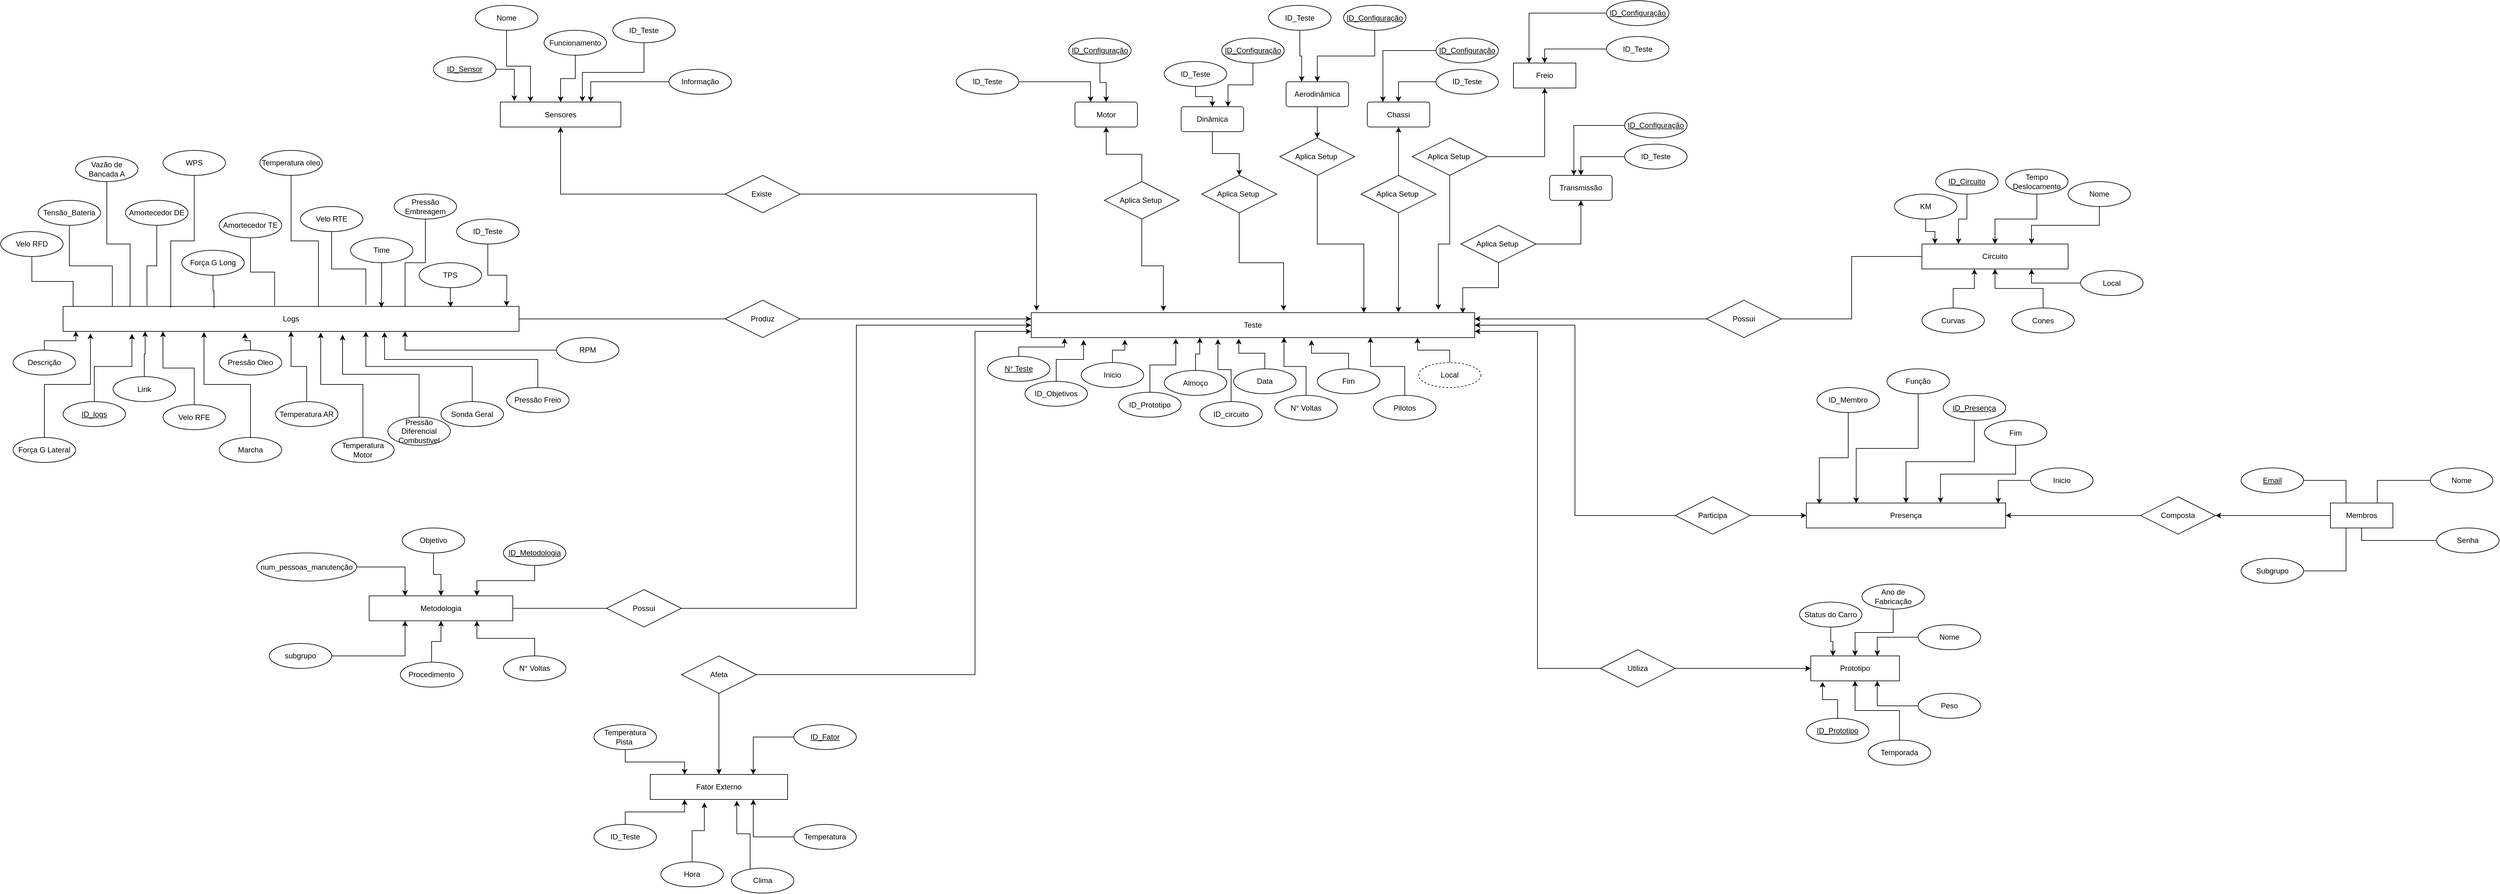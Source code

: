 <mxfile>
    <diagram name="Página-1" id="xbYoI6ZJjHZxEMP6y_lM">
        <mxGraphModel dx="2889" dy="1975" grid="1" gridSize="10" guides="1" tooltips="1" connect="1" arrows="1" fold="1" page="1" pageScale="1" pageWidth="827" pageHeight="1169" math="0" shadow="0">
            <root>
                <mxCell id="0"/>
                <mxCell id="1" parent="0"/>
                <mxCell id="44" style="edgeStyle=orthogonalEdgeStyle;rounded=0;sketch=0;hachureGap=4;jiggle=2;curveFitting=1;html=1;entryX=1;entryY=0.5;entryDx=0;entryDy=0;fontFamily=Architects Daughter;fontSource=https%3A%2F%2Ffonts.googleapis.com%2Fcss%3Ffamily%3DArchitects%2BDaughter;fontSize=16;" edge="1" parent="1" source="4xsE8DLzDOIBzloG8qF1-1" target="4xsE8DLzDOIBzloG8qF1-143">
                    <mxGeometry relative="1" as="geometry"/>
                </mxCell>
                <mxCell id="4xsE8DLzDOIBzloG8qF1-1" value="Membros" style="whiteSpace=wrap;html=1;align=center;" parent="1" vertex="1">
                    <mxGeometry x="2160" y="415" width="100" height="40" as="geometry"/>
                </mxCell>
                <mxCell id="4xsE8DLzDOIBzloG8qF1-2" value="Circuito" style="whiteSpace=wrap;html=1;align=center;" parent="1" vertex="1">
                    <mxGeometry x="1506" width="234" height="40" as="geometry"/>
                </mxCell>
                <mxCell id="4xsE8DLzDOIBzloG8qF1-3" value="Teste" style="whiteSpace=wrap;html=1;align=center;" parent="1" vertex="1">
                    <mxGeometry x="80" y="110" width="710" height="40" as="geometry"/>
                </mxCell>
                <mxCell id="4xsE8DLzDOIBzloG8qF1-4" value="Metodologia" style="whiteSpace=wrap;html=1;align=center;" parent="1" vertex="1">
                    <mxGeometry x="-980" y="563.75" width="230" height="40" as="geometry"/>
                </mxCell>
                <mxCell id="4xsE8DLzDOIBzloG8qF1-125" style="edgeStyle=orthogonalEdgeStyle;rounded=0;orthogonalLoop=1;jettySize=auto;html=1;entryX=0;entryY=0.5;entryDx=0;entryDy=0;endArrow=none;endFill=0;" parent="1" source="4xsE8DLzDOIBzloG8qF1-5" target="4xsE8DLzDOIBzloG8qF1-123" edge="1">
                    <mxGeometry relative="1" as="geometry"/>
                </mxCell>
                <mxCell id="4xsE8DLzDOIBzloG8qF1-5" value="Logs" style="whiteSpace=wrap;html=1;align=center;" parent="1" vertex="1">
                    <mxGeometry x="-1470" y="100" width="730" height="40" as="geometry"/>
                </mxCell>
                <mxCell id="4xsE8DLzDOIBzloG8qF1-25" style="edgeStyle=orthogonalEdgeStyle;rounded=0;orthogonalLoop=1;jettySize=auto;html=1;entryX=0.25;entryY=0;entryDx=0;entryDy=0;endArrow=none;endFill=0;" parent="1" source="4xsE8DLzDOIBzloG8qF1-6" target="4xsE8DLzDOIBzloG8qF1-1" edge="1">
                    <mxGeometry relative="1" as="geometry"/>
                </mxCell>
                <mxCell id="4xsE8DLzDOIBzloG8qF1-6" value="Email" style="ellipse;whiteSpace=wrap;html=1;align=center;fontStyle=4;" parent="1" vertex="1">
                    <mxGeometry x="2017" y="358.75" width="100" height="40" as="geometry"/>
                </mxCell>
                <mxCell id="4xsE8DLzDOIBzloG8qF1-52" style="edgeStyle=orthogonalEdgeStyle;rounded=0;orthogonalLoop=1;jettySize=auto;html=1;entryX=0.25;entryY=0;entryDx=0;entryDy=0;" parent="1" source="4xsE8DLzDOIBzloG8qF1-7" target="4xsE8DLzDOIBzloG8qF1-2" edge="1">
                    <mxGeometry relative="1" as="geometry"/>
                </mxCell>
                <mxCell id="4xsE8DLzDOIBzloG8qF1-7" value="ID_Circuito" style="ellipse;whiteSpace=wrap;html=1;align=center;fontStyle=4;" parent="1" vertex="1">
                    <mxGeometry x="1528" y="-120" width="100" height="40" as="geometry"/>
                </mxCell>
                <mxCell id="83" style="edgeStyle=orthogonalEdgeStyle;rounded=0;sketch=0;hachureGap=4;jiggle=2;curveFitting=1;html=1;entryX=0.075;entryY=1.024;entryDx=0;entryDy=0;entryPerimeter=0;fontFamily=Architects Daughter;fontSource=https%3A%2F%2Ffonts.googleapis.com%2Fcss%3Ffamily%3DArchitects%2BDaughter;fontSize=16;" edge="1" parent="1" source="4xsE8DLzDOIBzloG8qF1-8" target="4xsE8DLzDOIBzloG8qF1-3">
                    <mxGeometry relative="1" as="geometry"/>
                </mxCell>
                <mxCell id="4xsE8DLzDOIBzloG8qF1-8" value="N° Teste" style="ellipse;whiteSpace=wrap;html=1;align=center;fontStyle=4;" parent="1" vertex="1">
                    <mxGeometry x="10" y="180" width="100" height="40" as="geometry"/>
                </mxCell>
                <mxCell id="72" style="edgeStyle=orthogonalEdgeStyle;rounded=0;sketch=0;hachureGap=4;jiggle=2;curveFitting=1;html=1;entryX=0.151;entryY=1.099;entryDx=0;entryDy=0;entryPerimeter=0;fontFamily=Architects Daughter;fontSource=https%3A%2F%2Ffonts.googleapis.com%2Fcss%3Ffamily%3DArchitects%2BDaughter;fontSize=16;" edge="1" parent="1" source="4xsE8DLzDOIBzloG8qF1-9" target="4xsE8DLzDOIBzloG8qF1-5">
                    <mxGeometry relative="1" as="geometry"/>
                </mxCell>
                <mxCell id="4xsE8DLzDOIBzloG8qF1-9" value="ID_logs" style="ellipse;whiteSpace=wrap;html=1;align=center;fontStyle=4;" parent="1" vertex="1">
                    <mxGeometry x="-1470" y="252.5" width="100" height="40" as="geometry"/>
                </mxCell>
                <mxCell id="60" style="edgeStyle=orthogonalEdgeStyle;rounded=0;sketch=0;hachureGap=4;jiggle=2;curveFitting=1;html=1;entryX=0.75;entryY=0;entryDx=0;entryDy=0;fontFamily=Architects Daughter;fontSource=https%3A%2F%2Ffonts.googleapis.com%2Fcss%3Ffamily%3DArchitects%2BDaughter;fontSize=16;" edge="1" parent="1" source="4xsE8DLzDOIBzloG8qF1-10" target="4xsE8DLzDOIBzloG8qF1-4">
                    <mxGeometry relative="1" as="geometry"/>
                </mxCell>
                <mxCell id="4xsE8DLzDOIBzloG8qF1-10" value="ID_Metodologia" style="ellipse;whiteSpace=wrap;html=1;align=center;fontStyle=4;" parent="1" vertex="1">
                    <mxGeometry x="-765" y="475" width="100" height="40" as="geometry"/>
                </mxCell>
                <mxCell id="4xsE8DLzDOIBzloG8qF1-21" style="edgeStyle=orthogonalEdgeStyle;rounded=0;orthogonalLoop=1;jettySize=auto;html=1;entryX=0.5;entryY=1;entryDx=0;entryDy=0;endArrow=none;endFill=0;" parent="1" source="4xsE8DLzDOIBzloG8qF1-11" target="4xsE8DLzDOIBzloG8qF1-1" edge="1">
                    <mxGeometry relative="1" as="geometry"/>
                </mxCell>
                <mxCell id="4xsE8DLzDOIBzloG8qF1-11" value="Senha" style="ellipse;whiteSpace=wrap;html=1;align=center;" parent="1" vertex="1">
                    <mxGeometry x="2330" y="455" width="100" height="40" as="geometry"/>
                </mxCell>
                <mxCell id="4xsE8DLzDOIBzloG8qF1-23" style="edgeStyle=orthogonalEdgeStyle;rounded=0;orthogonalLoop=1;jettySize=auto;html=1;entryX=0.75;entryY=0;entryDx=0;entryDy=0;endArrow=none;endFill=0;" parent="1" source="4xsE8DLzDOIBzloG8qF1-12" target="4xsE8DLzDOIBzloG8qF1-1" edge="1">
                    <mxGeometry relative="1" as="geometry"/>
                </mxCell>
                <mxCell id="4xsE8DLzDOIBzloG8qF1-12" value="Nome" style="ellipse;whiteSpace=wrap;html=1;align=center;" parent="1" vertex="1">
                    <mxGeometry x="2320" y="358.75" width="100" height="40" as="geometry"/>
                </mxCell>
                <mxCell id="59" style="edgeStyle=orthogonalEdgeStyle;rounded=0;sketch=0;hachureGap=4;jiggle=2;curveFitting=1;html=1;entryX=0.75;entryY=1;entryDx=0;entryDy=0;fontFamily=Architects Daughter;fontSource=https%3A%2F%2Ffonts.googleapis.com%2Fcss%3Ffamily%3DArchitects%2BDaughter;fontSize=16;" edge="1" parent="1" source="4xsE8DLzDOIBzloG8qF1-13" target="4xsE8DLzDOIBzloG8qF1-4">
                    <mxGeometry relative="1" as="geometry"/>
                </mxCell>
                <mxCell id="4xsE8DLzDOIBzloG8qF1-13" value="N° Voltas" style="ellipse;whiteSpace=wrap;html=1;align=center;" parent="1" vertex="1">
                    <mxGeometry x="-765" y="660" width="100" height="40" as="geometry"/>
                </mxCell>
                <mxCell id="4xsE8DLzDOIBzloG8qF1-55" style="edgeStyle=orthogonalEdgeStyle;rounded=0;orthogonalLoop=1;jettySize=auto;html=1;entryX=0.5;entryY=0;entryDx=0;entryDy=0;" parent="1" source="4xsE8DLzDOIBzloG8qF1-14" target="4xsE8DLzDOIBzloG8qF1-2" edge="1">
                    <mxGeometry relative="1" as="geometry"/>
                </mxCell>
                <mxCell id="4xsE8DLzDOIBzloG8qF1-14" value="Tempo Deslocamento" style="ellipse;whiteSpace=wrap;html=1;align=center;" parent="1" vertex="1">
                    <mxGeometry x="1640" y="-120" width="100" height="40" as="geometry"/>
                </mxCell>
                <mxCell id="94" style="edgeStyle=orthogonalEdgeStyle;rounded=0;sketch=0;hachureGap=4;jiggle=2;curveFitting=1;html=1;entryX=0.468;entryY=1.042;entryDx=0;entryDy=0;entryPerimeter=0;fontFamily=Architects Daughter;fontSource=https%3A%2F%2Ffonts.googleapis.com%2Fcss%3Ffamily%3DArchitects%2BDaughter;fontSize=16;" edge="1" parent="1" source="4xsE8DLzDOIBzloG8qF1-15" target="4xsE8DLzDOIBzloG8qF1-3">
                    <mxGeometry relative="1" as="geometry"/>
                </mxCell>
                <mxCell id="4xsE8DLzDOIBzloG8qF1-15" value="Data" style="ellipse;whiteSpace=wrap;html=1;align=center;" parent="1" vertex="1">
                    <mxGeometry x="404" y="200" width="100" height="40" as="geometry"/>
                </mxCell>
                <mxCell id="4xsE8DLzDOIBzloG8qF1-16" value="Temperatura oleo" style="ellipse;whiteSpace=wrap;html=1;align=center;" parent="1" vertex="1">
                    <mxGeometry x="-1155" y="-150" width="100" height="40" as="geometry"/>
                </mxCell>
                <mxCell id="4xsE8DLzDOIBzloG8qF1-20" style="edgeStyle=orthogonalEdgeStyle;rounded=0;orthogonalLoop=1;jettySize=auto;html=1;entryX=0.25;entryY=1;entryDx=0;entryDy=0;endArrow=none;endFill=0;" parent="1" source="4xsE8DLzDOIBzloG8qF1-19" target="4xsE8DLzDOIBzloG8qF1-1" edge="1">
                    <mxGeometry relative="1" as="geometry"/>
                </mxCell>
                <mxCell id="4xsE8DLzDOIBzloG8qF1-19" value="Subgrupo" style="ellipse;whiteSpace=wrap;html=1;align=center;" parent="1" vertex="1">
                    <mxGeometry x="2017" y="503.75" width="100" height="40" as="geometry"/>
                </mxCell>
                <mxCell id="90" style="edgeStyle=orthogonalEdgeStyle;rounded=0;sketch=0;hachureGap=4;jiggle=2;curveFitting=1;html=1;entryX=0.57;entryY=0.989;entryDx=0;entryDy=0;entryPerimeter=0;fontFamily=Architects Daughter;fontSource=https%3A%2F%2Ffonts.googleapis.com%2Fcss%3Ffamily%3DArchitects%2BDaughter;fontSize=16;" edge="1" parent="1" source="4xsE8DLzDOIBzloG8qF1-26" target="4xsE8DLzDOIBzloG8qF1-3">
                    <mxGeometry relative="1" as="geometry"/>
                </mxCell>
                <mxCell id="4xsE8DLzDOIBzloG8qF1-26" value="N° Voltas" style="ellipse;whiteSpace=wrap;html=1;align=center;" parent="1" vertex="1">
                    <mxGeometry x="470" y="242.5" width="100" height="40" as="geometry"/>
                </mxCell>
                <mxCell id="96" style="edgeStyle=orthogonalEdgeStyle;rounded=0;sketch=0;hachureGap=4;jiggle=2;curveFitting=1;html=1;entryX=0.765;entryY=0.989;entryDx=0;entryDy=0;entryPerimeter=0;fontFamily=Architects Daughter;fontSource=https%3A%2F%2Ffonts.googleapis.com%2Fcss%3Ffamily%3DArchitects%2BDaughter;fontSize=16;" edge="1" parent="1" source="4xsE8DLzDOIBzloG8qF1-27" target="4xsE8DLzDOIBzloG8qF1-3">
                    <mxGeometry relative="1" as="geometry"/>
                </mxCell>
                <mxCell id="4xsE8DLzDOIBzloG8qF1-27" value="Pilotos" style="ellipse;whiteSpace=wrap;html=1;align=center;" parent="1" vertex="1">
                    <mxGeometry x="628" y="242.5" width="100" height="40" as="geometry"/>
                </mxCell>
                <mxCell id="93" style="edgeStyle=orthogonalEdgeStyle;rounded=0;sketch=0;hachureGap=4;jiggle=2;curveFitting=1;html=1;entryX=0.421;entryY=1.059;entryDx=0;entryDy=0;entryPerimeter=0;fontFamily=Architects Daughter;fontSource=https%3A%2F%2Ffonts.googleapis.com%2Fcss%3Ffamily%3DArchitects%2BDaughter;fontSize=16;" edge="1" parent="1" source="4xsE8DLzDOIBzloG8qF1-28" target="4xsE8DLzDOIBzloG8qF1-3">
                    <mxGeometry relative="1" as="geometry"/>
                </mxCell>
                <mxCell id="4xsE8DLzDOIBzloG8qF1-28" value="ID_circuito" style="ellipse;whiteSpace=wrap;html=1;align=center;" parent="1" vertex="1">
                    <mxGeometry x="350" y="252.5" width="100" height="40" as="geometry"/>
                </mxCell>
                <mxCell id="97" style="edgeStyle=orthogonalEdgeStyle;rounded=0;sketch=0;hachureGap=4;jiggle=2;curveFitting=1;html=1;entryX=0.871;entryY=1.007;entryDx=0;entryDy=0;entryPerimeter=0;fontFamily=Architects Daughter;fontSource=https%3A%2F%2Ffonts.googleapis.com%2Fcss%3Ffamily%3DArchitects%2BDaughter;fontSize=16;" edge="1" parent="1" source="4xsE8DLzDOIBzloG8qF1-30" target="4xsE8DLzDOIBzloG8qF1-3">
                    <mxGeometry relative="1" as="geometry"/>
                </mxCell>
                <mxCell id="4xsE8DLzDOIBzloG8qF1-30" value="Local" style="ellipse;whiteSpace=wrap;html=1;align=center;dashed=1;" parent="1" vertex="1">
                    <mxGeometry x="700" y="190" width="100" height="40" as="geometry"/>
                </mxCell>
                <mxCell id="86" style="edgeStyle=orthogonalEdgeStyle;rounded=0;sketch=0;hachureGap=4;jiggle=2;curveFitting=1;html=1;entryX=0.211;entryY=1.077;entryDx=0;entryDy=0;entryPerimeter=0;fontFamily=Architects Daughter;fontSource=https%3A%2F%2Ffonts.googleapis.com%2Fcss%3Ffamily%3DArchitects%2BDaughter;fontSize=16;" edge="1" parent="1" source="4xsE8DLzDOIBzloG8qF1-31" target="4xsE8DLzDOIBzloG8qF1-3">
                    <mxGeometry relative="1" as="geometry"/>
                </mxCell>
                <mxCell id="4xsE8DLzDOIBzloG8qF1-31" value="Inicio" style="ellipse;whiteSpace=wrap;html=1;align=center;" parent="1" vertex="1">
                    <mxGeometry x="160" y="190" width="100" height="40" as="geometry"/>
                </mxCell>
                <mxCell id="95" style="edgeStyle=orthogonalEdgeStyle;rounded=0;sketch=0;hachureGap=4;jiggle=2;curveFitting=1;html=1;entryX=0.632;entryY=1.094;entryDx=0;entryDy=0;entryPerimeter=0;fontFamily=Architects Daughter;fontSource=https%3A%2F%2Ffonts.googleapis.com%2Fcss%3Ffamily%3DArchitects%2BDaughter;fontSize=16;" edge="1" parent="1" source="4xsE8DLzDOIBzloG8qF1-32" target="4xsE8DLzDOIBzloG8qF1-3">
                    <mxGeometry relative="1" as="geometry"/>
                </mxCell>
                <mxCell id="4xsE8DLzDOIBzloG8qF1-32" value="Fim" style="ellipse;whiteSpace=wrap;html=1;align=center;" parent="1" vertex="1">
                    <mxGeometry x="538" y="200" width="100" height="40" as="geometry"/>
                </mxCell>
                <mxCell id="88" style="edgeStyle=orthogonalEdgeStyle;rounded=0;sketch=0;hachureGap=4;jiggle=2;curveFitting=1;html=1;entryX=0.38;entryY=1;entryDx=0;entryDy=0;entryPerimeter=0;fontFamily=Architects Daughter;fontSource=https%3A%2F%2Ffonts.googleapis.com%2Fcss%3Ffamily%3DArchitects%2BDaughter;fontSize=16;" edge="1" parent="1" source="4xsE8DLzDOIBzloG8qF1-43" target="4xsE8DLzDOIBzloG8qF1-3">
                    <mxGeometry relative="1" as="geometry"/>
                </mxCell>
                <mxCell id="4xsE8DLzDOIBzloG8qF1-43" value="Almoço" style="ellipse;whiteSpace=wrap;html=1;align=center;" parent="1" vertex="1">
                    <mxGeometry x="293" y="202.5" width="100" height="40" as="geometry"/>
                </mxCell>
                <mxCell id="4xsE8DLzDOIBzloG8qF1-56" style="edgeStyle=orthogonalEdgeStyle;rounded=0;orthogonalLoop=1;jettySize=auto;html=1;entryX=0.75;entryY=0;entryDx=0;entryDy=0;" parent="1" source="4xsE8DLzDOIBzloG8qF1-45" target="4xsE8DLzDOIBzloG8qF1-2" edge="1">
                    <mxGeometry relative="1" as="geometry"/>
                </mxCell>
                <mxCell id="4xsE8DLzDOIBzloG8qF1-45" value="Nome" style="ellipse;whiteSpace=wrap;html=1;align=center;" parent="1" vertex="1">
                    <mxGeometry x="1740" y="-100" width="100" height="40" as="geometry"/>
                </mxCell>
                <mxCell id="4xsE8DLzDOIBzloG8qF1-54" style="edgeStyle=orthogonalEdgeStyle;rounded=0;orthogonalLoop=1;jettySize=auto;html=1;entryX=0.75;entryY=1;entryDx=0;entryDy=0;" parent="1" source="4xsE8DLzDOIBzloG8qF1-46" target="4xsE8DLzDOIBzloG8qF1-2" edge="1">
                    <mxGeometry relative="1" as="geometry"/>
                </mxCell>
                <mxCell id="4xsE8DLzDOIBzloG8qF1-46" value="Local" style="ellipse;whiteSpace=wrap;html=1;align=center;" parent="1" vertex="1">
                    <mxGeometry x="1760" y="42.5" width="100" height="40" as="geometry"/>
                </mxCell>
                <mxCell id="4xsE8DLzDOIBzloG8qF1-53" style="edgeStyle=orthogonalEdgeStyle;rounded=0;orthogonalLoop=1;jettySize=auto;html=1;entryX=0.5;entryY=1;entryDx=0;entryDy=0;" parent="1" source="4xsE8DLzDOIBzloG8qF1-47" target="4xsE8DLzDOIBzloG8qF1-2" edge="1">
                    <mxGeometry relative="1" as="geometry"/>
                </mxCell>
                <mxCell id="4xsE8DLzDOIBzloG8qF1-47" value="Cones" style="ellipse;whiteSpace=wrap;html=1;align=center;" parent="1" vertex="1">
                    <mxGeometry x="1650" y="102.5" width="100" height="40" as="geometry"/>
                </mxCell>
                <mxCell id="4xsE8DLzDOIBzloG8qF1-51" style="edgeStyle=orthogonalEdgeStyle;rounded=0;orthogonalLoop=1;jettySize=auto;html=1;entryX=0.089;entryY=-0.006;entryDx=0;entryDy=0;entryPerimeter=0;" parent="1" source="4xsE8DLzDOIBzloG8qF1-48" target="4xsE8DLzDOIBzloG8qF1-2" edge="1">
                    <mxGeometry relative="1" as="geometry"/>
                </mxCell>
                <mxCell id="4xsE8DLzDOIBzloG8qF1-48" value="KM" style="ellipse;whiteSpace=wrap;html=1;align=center;" parent="1" vertex="1">
                    <mxGeometry x="1462" y="-80" width="100" height="40" as="geometry"/>
                </mxCell>
                <mxCell id="37" style="edgeStyle=orthogonalEdgeStyle;html=1;entryX=0.359;entryY=1;entryDx=0;entryDy=0;entryPerimeter=0;rounded=0;" edge="1" parent="1" source="4xsE8DLzDOIBzloG8qF1-49" target="4xsE8DLzDOIBzloG8qF1-2">
                    <mxGeometry relative="1" as="geometry"/>
                </mxCell>
                <mxCell id="4xsE8DLzDOIBzloG8qF1-49" value="Curvas" style="ellipse;whiteSpace=wrap;html=1;align=center;" parent="1" vertex="1">
                    <mxGeometry x="1506" y="102.5" width="100" height="40" as="geometry"/>
                </mxCell>
                <mxCell id="62" style="edgeStyle=orthogonalEdgeStyle;rounded=0;sketch=0;hachureGap=4;jiggle=2;curveFitting=1;html=1;entryX=0.5;entryY=1;entryDx=0;entryDy=0;fontFamily=Architects Daughter;fontSource=https%3A%2F%2Ffonts.googleapis.com%2Fcss%3Ffamily%3DArchitects%2BDaughter;fontSize=16;" edge="1" parent="1" source="4xsE8DLzDOIBzloG8qF1-57" target="4xsE8DLzDOIBzloG8qF1-4">
                    <mxGeometry relative="1" as="geometry"/>
                </mxCell>
                <mxCell id="4xsE8DLzDOIBzloG8qF1-57" value="Procedimento" style="ellipse;whiteSpace=wrap;html=1;align=center;" parent="1" vertex="1">
                    <mxGeometry x="-930" y="670" width="100" height="40" as="geometry"/>
                </mxCell>
                <mxCell id="61" style="edgeStyle=orthogonalEdgeStyle;rounded=0;sketch=0;hachureGap=4;jiggle=2;curveFitting=1;html=1;fontFamily=Architects Daughter;fontSource=https%3A%2F%2Ffonts.googleapis.com%2Fcss%3Ffamily%3DArchitects%2BDaughter;fontSize=16;" edge="1" parent="1" source="4xsE8DLzDOIBzloG8qF1-60" target="4xsE8DLzDOIBzloG8qF1-4">
                    <mxGeometry relative="1" as="geometry"/>
                </mxCell>
                <mxCell id="4xsE8DLzDOIBzloG8qF1-60" value="Objetivo" style="ellipse;whiteSpace=wrap;html=1;align=center;" parent="1" vertex="1">
                    <mxGeometry x="-927" y="455" width="100" height="40" as="geometry"/>
                </mxCell>
                <mxCell id="66" style="edgeStyle=orthogonalEdgeStyle;rounded=0;sketch=0;hachureGap=4;jiggle=2;curveFitting=1;html=1;entryX=0.698;entryY=0.046;entryDx=0;entryDy=0;entryPerimeter=0;fontFamily=Architects Daughter;fontSource=https%3A%2F%2Ffonts.googleapis.com%2Fcss%3Ffamily%3DArchitects%2BDaughter;fontSize=16;" edge="1" parent="1" source="4xsE8DLzDOIBzloG8qF1-68" target="4xsE8DLzDOIBzloG8qF1-5">
                    <mxGeometry relative="1" as="geometry"/>
                </mxCell>
                <mxCell id="4xsE8DLzDOIBzloG8qF1-68" value="Time" style="ellipse;whiteSpace=wrap;html=1;align=center;" parent="1" vertex="1">
                    <mxGeometry x="-1010" y="-10" width="100" height="40" as="geometry"/>
                </mxCell>
                <mxCell id="82" style="edgeStyle=orthogonalEdgeStyle;rounded=0;sketch=0;hachureGap=4;jiggle=2;curveFitting=1;html=1;entryX=0.75;entryY=1;entryDx=0;entryDy=0;fontFamily=Architects Daughter;fontSource=https%3A%2F%2Ffonts.googleapis.com%2Fcss%3Ffamily%3DArchitects%2BDaughter;fontSize=16;" edge="1" parent="1" source="4xsE8DLzDOIBzloG8qF1-69" target="4xsE8DLzDOIBzloG8qF1-5">
                    <mxGeometry relative="1" as="geometry"/>
                </mxCell>
                <mxCell id="4xsE8DLzDOIBzloG8qF1-69" value="RPM" style="ellipse;whiteSpace=wrap;html=1;align=center;" parent="1" vertex="1">
                    <mxGeometry x="-680" y="150" width="100" height="40" as="geometry"/>
                </mxCell>
                <mxCell id="4xsE8DLzDOIBzloG8qF1-70" value="Tensão_Bateria" style="ellipse;whiteSpace=wrap;html=1;align=center;" parent="1" vertex="1">
                    <mxGeometry x="-1510" y="-70" width="100" height="40" as="geometry"/>
                </mxCell>
                <mxCell id="67" style="edgeStyle=orthogonalEdgeStyle;rounded=0;sketch=0;hachureGap=4;jiggle=2;curveFitting=1;html=1;entryX=0.85;entryY=0.029;entryDx=0;entryDy=0;entryPerimeter=0;fontFamily=Architects Daughter;fontSource=https%3A%2F%2Ffonts.googleapis.com%2Fcss%3Ffamily%3DArchitects%2BDaughter;fontSize=16;" edge="1" parent="1" source="4xsE8DLzDOIBzloG8qF1-71" target="4xsE8DLzDOIBzloG8qF1-5">
                    <mxGeometry relative="1" as="geometry"/>
                </mxCell>
                <mxCell id="4xsE8DLzDOIBzloG8qF1-71" value="TPS" style="ellipse;whiteSpace=wrap;html=1;align=center;" parent="1" vertex="1">
                    <mxGeometry x="-900" y="30" width="100" height="40" as="geometry"/>
                </mxCell>
                <mxCell id="77" style="edgeStyle=orthogonalEdgeStyle;rounded=0;sketch=0;hachureGap=4;jiggle=2;curveFitting=1;html=1;entryX=0.5;entryY=1;entryDx=0;entryDy=0;fontFamily=Architects Daughter;fontSource=https%3A%2F%2Ffonts.googleapis.com%2Fcss%3Ffamily%3DArchitects%2BDaughter;fontSize=16;" edge="1" parent="1" source="4xsE8DLzDOIBzloG8qF1-72" target="4xsE8DLzDOIBzloG8qF1-5">
                    <mxGeometry relative="1" as="geometry"/>
                </mxCell>
                <mxCell id="4xsE8DLzDOIBzloG8qF1-72" value="Temperatura AR" style="ellipse;whiteSpace=wrap;html=1;align=center;" parent="1" vertex="1">
                    <mxGeometry x="-1130" y="252.5" width="100" height="40" as="geometry"/>
                </mxCell>
                <mxCell id="76" style="edgeStyle=orthogonalEdgeStyle;rounded=0;sketch=0;hachureGap=4;jiggle=2;curveFitting=1;html=1;entryX=0.399;entryY=1.064;entryDx=0;entryDy=0;entryPerimeter=0;fontFamily=Architects Daughter;fontSource=https%3A%2F%2Ffonts.googleapis.com%2Fcss%3Ffamily%3DArchitects%2BDaughter;fontSize=16;" edge="1" parent="1" source="4xsE8DLzDOIBzloG8qF1-73" target="4xsE8DLzDOIBzloG8qF1-5">
                    <mxGeometry relative="1" as="geometry"/>
                </mxCell>
                <mxCell id="4xsE8DLzDOIBzloG8qF1-73" value="Pressão Oleo" style="ellipse;whiteSpace=wrap;html=1;align=center;" parent="1" vertex="1">
                    <mxGeometry x="-1220" y="170" width="100" height="40" as="geometry"/>
                </mxCell>
                <mxCell id="80" style="edgeStyle=orthogonalEdgeStyle;rounded=0;sketch=0;hachureGap=4;jiggle=2;curveFitting=1;html=1;entryX=0.664;entryY=1.011;entryDx=0;entryDy=0;entryPerimeter=0;fontFamily=Architects Daughter;fontSource=https%3A%2F%2Ffonts.googleapis.com%2Fcss%3Ffamily%3DArchitects%2BDaughter;fontSize=16;" edge="1" parent="1" source="4xsE8DLzDOIBzloG8qF1-74" target="4xsE8DLzDOIBzloG8qF1-5">
                    <mxGeometry relative="1" as="geometry"/>
                </mxCell>
                <mxCell id="4xsE8DLzDOIBzloG8qF1-74" value="Sonda Geral" style="ellipse;whiteSpace=wrap;html=1;align=center;" parent="1" vertex="1">
                    <mxGeometry x="-865" y="252.5" width="100" height="40" as="geometry"/>
                </mxCell>
                <mxCell id="78" style="edgeStyle=orthogonalEdgeStyle;rounded=0;sketch=0;hachureGap=4;jiggle=2;curveFitting=1;html=1;entryX=0.565;entryY=1.046;entryDx=0;entryDy=0;entryPerimeter=0;fontFamily=Architects Daughter;fontSource=https%3A%2F%2Ffonts.googleapis.com%2Fcss%3Ffamily%3DArchitects%2BDaughter;fontSize=16;" edge="1" parent="1" source="4xsE8DLzDOIBzloG8qF1-75" target="4xsE8DLzDOIBzloG8qF1-5">
                    <mxGeometry relative="1" as="geometry"/>
                </mxCell>
                <mxCell id="4xsE8DLzDOIBzloG8qF1-75" value="Temperatura Motor" style="ellipse;whiteSpace=wrap;html=1;align=center;" parent="1" vertex="1">
                    <mxGeometry x="-1040" y="310" width="100" height="40" as="geometry"/>
                </mxCell>
                <mxCell id="4xsE8DLzDOIBzloG8qF1-76" value="Vazão de Bancada A" style="ellipse;whiteSpace=wrap;html=1;align=center;" parent="1" vertex="1">
                    <mxGeometry x="-1450" y="-140" width="100" height="40" as="geometry"/>
                </mxCell>
                <mxCell id="79" style="edgeStyle=orthogonalEdgeStyle;rounded=0;sketch=0;hachureGap=4;jiggle=2;curveFitting=1;html=1;entryX=0.613;entryY=1.134;entryDx=0;entryDy=0;entryPerimeter=0;fontFamily=Architects Daughter;fontSource=https%3A%2F%2Ffonts.googleapis.com%2Fcss%3Ffamily%3DArchitects%2BDaughter;fontSize=16;" edge="1" parent="1" source="4xsE8DLzDOIBzloG8qF1-77" target="4xsE8DLzDOIBzloG8qF1-5">
                    <mxGeometry relative="1" as="geometry"/>
                </mxCell>
                <mxCell id="4xsE8DLzDOIBzloG8qF1-77" value="Pressão Diferencial Combustivel" style="ellipse;whiteSpace=wrap;html=1;align=center;" parent="1" vertex="1">
                    <mxGeometry x="-950" y="277.5" width="100" height="45" as="geometry"/>
                </mxCell>
                <mxCell id="81" style="edgeStyle=orthogonalEdgeStyle;rounded=0;sketch=0;hachureGap=4;jiggle=2;curveFitting=1;html=1;entryX=0.705;entryY=1.029;entryDx=0;entryDy=0;entryPerimeter=0;fontFamily=Architects Daughter;fontSource=https%3A%2F%2Ffonts.googleapis.com%2Fcss%3Ffamily%3DArchitects%2BDaughter;fontSize=16;" edge="1" parent="1" source="4xsE8DLzDOIBzloG8qF1-78" target="4xsE8DLzDOIBzloG8qF1-5">
                    <mxGeometry relative="1" as="geometry"/>
                </mxCell>
                <mxCell id="4xsE8DLzDOIBzloG8qF1-78" value="Pressão Freio" style="ellipse;whiteSpace=wrap;html=1;align=center;" parent="1" vertex="1">
                    <mxGeometry x="-760" y="230" width="100" height="40" as="geometry"/>
                </mxCell>
                <mxCell id="4xsE8DLzDOIBzloG8qF1-79" value="Velo RTE" style="ellipse;whiteSpace=wrap;html=1;align=center;" parent="1" vertex="1">
                    <mxGeometry x="-1090" y="-60" width="100" height="40" as="geometry"/>
                </mxCell>
                <mxCell id="4xsE8DLzDOIBzloG8qF1-80" value="WPS" style="ellipse;whiteSpace=wrap;html=1;align=center;" parent="1" vertex="1">
                    <mxGeometry x="-1310" y="-150" width="100" height="40" as="geometry"/>
                </mxCell>
                <mxCell id="4xsE8DLzDOIBzloG8qF1-105" style="edgeStyle=orthogonalEdgeStyle;rounded=0;orthogonalLoop=1;jettySize=auto;html=1;entryX=0.75;entryY=0;entryDx=0;entryDy=0;endArrow=none;endFill=0;" parent="1" source="4xsE8DLzDOIBzloG8qF1-81" target="4xsE8DLzDOIBzloG8qF1-5" edge="1">
                    <mxGeometry relative="1" as="geometry"/>
                </mxCell>
                <mxCell id="4xsE8DLzDOIBzloG8qF1-81" value="Pressão Embreagem" style="ellipse;whiteSpace=wrap;html=1;align=center;" parent="1" vertex="1">
                    <mxGeometry x="-940" y="-80" width="100" height="40" as="geometry"/>
                </mxCell>
                <mxCell id="4xsE8DLzDOIBzloG8qF1-82" value="Velo RFD" style="ellipse;whiteSpace=wrap;html=1;align=center;" parent="1" vertex="1">
                    <mxGeometry x="-1570" y="-20" width="100" height="40" as="geometry"/>
                </mxCell>
                <mxCell id="74" style="edgeStyle=orthogonalEdgeStyle;rounded=0;sketch=0;hachureGap=4;jiggle=2;curveFitting=1;html=1;entryX=0.219;entryY=1;entryDx=0;entryDy=0;entryPerimeter=0;fontFamily=Architects Daughter;fontSource=https%3A%2F%2Ffonts.googleapis.com%2Fcss%3Ffamily%3DArchitects%2BDaughter;fontSize=16;" edge="1" parent="1" source="4xsE8DLzDOIBzloG8qF1-83" target="4xsE8DLzDOIBzloG8qF1-5">
                    <mxGeometry relative="1" as="geometry"/>
                </mxCell>
                <mxCell id="4xsE8DLzDOIBzloG8qF1-83" value="Velo RFE" style="ellipse;whiteSpace=wrap;html=1;align=center;" parent="1" vertex="1">
                    <mxGeometry x="-1310" y="257.5" width="100" height="40" as="geometry"/>
                </mxCell>
                <mxCell id="75" style="edgeStyle=orthogonalEdgeStyle;rounded=0;sketch=0;hachureGap=4;jiggle=2;curveFitting=1;html=1;entryX=0.309;entryY=1.029;entryDx=0;entryDy=0;entryPerimeter=0;fontFamily=Architects Daughter;fontSource=https%3A%2F%2Ffonts.googleapis.com%2Fcss%3Ffamily%3DArchitects%2BDaughter;fontSize=16;" edge="1" parent="1" source="4xsE8DLzDOIBzloG8qF1-84" target="4xsE8DLzDOIBzloG8qF1-5">
                    <mxGeometry relative="1" as="geometry"/>
                </mxCell>
                <mxCell id="4xsE8DLzDOIBzloG8qF1-84" value="Marcha" style="ellipse;whiteSpace=wrap;html=1;align=center;" parent="1" vertex="1">
                    <mxGeometry x="-1220" y="310" width="100" height="40" as="geometry"/>
                </mxCell>
                <mxCell id="4xsE8DLzDOIBzloG8qF1-85" value="Força G Long" style="ellipse;whiteSpace=wrap;html=1;align=center;" parent="1" vertex="1">
                    <mxGeometry x="-1280" y="10" width="100" height="40" as="geometry"/>
                </mxCell>
                <mxCell id="71" style="edgeStyle=orthogonalEdgeStyle;rounded=0;sketch=0;hachureGap=4;jiggle=2;curveFitting=1;html=1;entryX=0.06;entryY=1.081;entryDx=0;entryDy=0;entryPerimeter=0;fontFamily=Architects Daughter;fontSource=https%3A%2F%2Ffonts.googleapis.com%2Fcss%3Ffamily%3DArchitects%2BDaughter;fontSize=16;" edge="1" parent="1" source="4xsE8DLzDOIBzloG8qF1-86" target="4xsE8DLzDOIBzloG8qF1-5">
                    <mxGeometry relative="1" as="geometry"/>
                </mxCell>
                <mxCell id="4xsE8DLzDOIBzloG8qF1-86" value="Força G Lateral" style="ellipse;whiteSpace=wrap;html=1;align=center;" parent="1" vertex="1">
                    <mxGeometry x="-1550" y="310" width="100" height="40" as="geometry"/>
                </mxCell>
                <mxCell id="4xsE8DLzDOIBzloG8qF1-87" value="Amortecedor DE" style="ellipse;whiteSpace=wrap;html=1;align=center;" parent="1" vertex="1">
                    <mxGeometry x="-1370" y="-70" width="100" height="40" as="geometry"/>
                </mxCell>
                <mxCell id="4xsE8DLzDOIBzloG8qF1-88" value="Amortecedor TE" style="ellipse;whiteSpace=wrap;html=1;align=center;" parent="1" vertex="1">
                    <mxGeometry x="-1220" y="-50" width="100" height="40" as="geometry"/>
                </mxCell>
                <mxCell id="68" style="edgeStyle=orthogonalEdgeStyle;rounded=0;sketch=0;hachureGap=4;jiggle=2;curveFitting=1;html=1;fontFamily=Architects Daughter;fontSource=https%3A%2F%2Ffonts.googleapis.com%2Fcss%3Ffamily%3DArchitects%2BDaughter;fontSize=16;" edge="1" parent="1" source="4xsE8DLzDOIBzloG8qF1-89">
                    <mxGeometry relative="1" as="geometry">
                        <mxPoint x="-760" y="100" as="targetPoint"/>
                    </mxGeometry>
                </mxCell>
                <mxCell id="4xsE8DLzDOIBzloG8qF1-89" value="ID_Teste" style="ellipse;whiteSpace=wrap;html=1;align=center;" parent="1" vertex="1">
                    <mxGeometry x="-840" y="-40" width="100" height="40" as="geometry"/>
                </mxCell>
                <mxCell id="4xsE8DLzDOIBzloG8qF1-108" style="edgeStyle=orthogonalEdgeStyle;rounded=0;orthogonalLoop=1;jettySize=auto;html=1;entryX=0.664;entryY=-0.064;entryDx=0;entryDy=0;entryPerimeter=0;endArrow=none;endFill=0;" parent="1" source="4xsE8DLzDOIBzloG8qF1-79" target="4xsE8DLzDOIBzloG8qF1-5" edge="1">
                    <mxGeometry relative="1" as="geometry"/>
                </mxCell>
                <mxCell id="4xsE8DLzDOIBzloG8qF1-110" style="edgeStyle=orthogonalEdgeStyle;rounded=0;orthogonalLoop=1;jettySize=auto;html=1;entryX=0.236;entryY=0.058;entryDx=0;entryDy=0;entryPerimeter=0;endArrow=none;endFill=0;exitX=0.5;exitY=1;exitDx=0;exitDy=0;" parent="1" source="4xsE8DLzDOIBzloG8qF1-80" target="4xsE8DLzDOIBzloG8qF1-5" edge="1">
                    <mxGeometry relative="1" as="geometry">
                        <mxPoint x="-1090" y="-50" as="sourcePoint"/>
                    </mxGeometry>
                </mxCell>
                <mxCell id="4xsE8DLzDOIBzloG8qF1-111" style="edgeStyle=orthogonalEdgeStyle;rounded=0;orthogonalLoop=1;jettySize=auto;html=1;entryX=0.331;entryY=0.069;entryDx=0;entryDy=0;entryPerimeter=0;endArrow=none;endFill=0;" parent="1" source="4xsE8DLzDOIBzloG8qF1-85" target="4xsE8DLzDOIBzloG8qF1-5" edge="1">
                    <mxGeometry relative="1" as="geometry"/>
                </mxCell>
                <mxCell id="4xsE8DLzDOIBzloG8qF1-112" style="edgeStyle=orthogonalEdgeStyle;rounded=0;orthogonalLoop=1;jettySize=auto;html=1;entryX=0.184;entryY=-0.031;entryDx=0;entryDy=0;entryPerimeter=0;endArrow=none;endFill=0;" parent="1" source="4xsE8DLzDOIBzloG8qF1-87" target="4xsE8DLzDOIBzloG8qF1-5" edge="1">
                    <mxGeometry relative="1" as="geometry"/>
                </mxCell>
                <mxCell id="4xsE8DLzDOIBzloG8qF1-113" style="edgeStyle=orthogonalEdgeStyle;rounded=0;orthogonalLoop=1;jettySize=auto;html=1;entryX=0.147;entryY=-0.008;entryDx=0;entryDy=0;entryPerimeter=0;endArrow=none;endFill=0;" parent="1" source="4xsE8DLzDOIBzloG8qF1-76" target="4xsE8DLzDOIBzloG8qF1-5" edge="1">
                    <mxGeometry relative="1" as="geometry"/>
                </mxCell>
                <mxCell id="4xsE8DLzDOIBzloG8qF1-114" style="edgeStyle=orthogonalEdgeStyle;rounded=0;orthogonalLoop=1;jettySize=auto;html=1;entryX=0.108;entryY=0.014;entryDx=0;entryDy=0;entryPerimeter=0;endArrow=none;endFill=0;" parent="1" source="4xsE8DLzDOIBzloG8qF1-70" target="4xsE8DLzDOIBzloG8qF1-5" edge="1">
                    <mxGeometry relative="1" as="geometry"/>
                </mxCell>
                <mxCell id="4xsE8DLzDOIBzloG8qF1-115" style="edgeStyle=orthogonalEdgeStyle;rounded=0;orthogonalLoop=1;jettySize=auto;html=1;entryX=0.022;entryY=0.003;entryDx=0;entryDy=0;entryPerimeter=0;endArrow=none;endFill=0;" parent="1" source="4xsE8DLzDOIBzloG8qF1-82" target="4xsE8DLzDOIBzloG8qF1-5" edge="1">
                    <mxGeometry relative="1" as="geometry"/>
                </mxCell>
                <mxCell id="4xsE8DLzDOIBzloG8qF1-116" style="edgeStyle=orthogonalEdgeStyle;rounded=0;orthogonalLoop=1;jettySize=auto;html=1;entryX=0.56;entryY=0.025;entryDx=0;entryDy=0;entryPerimeter=0;endArrow=none;endFill=0;" parent="1" source="4xsE8DLzDOIBzloG8qF1-16" target="4xsE8DLzDOIBzloG8qF1-5" edge="1">
                    <mxGeometry relative="1" as="geometry"/>
                </mxCell>
                <mxCell id="4xsE8DLzDOIBzloG8qF1-118" style="edgeStyle=orthogonalEdgeStyle;rounded=0;orthogonalLoop=1;jettySize=auto;html=1;entryX=0.464;entryY=-0.031;entryDx=0;entryDy=0;entryPerimeter=0;endArrow=none;endFill=0;" parent="1" source="4xsE8DLzDOIBzloG8qF1-88" target="4xsE8DLzDOIBzloG8qF1-5" edge="1">
                    <mxGeometry relative="1" as="geometry"/>
                </mxCell>
                <mxCell id="4xsE8DLzDOIBzloG8qF1-121" style="edgeStyle=orthogonalEdgeStyle;rounded=0;orthogonalLoop=1;jettySize=auto;html=1;entryX=0;entryY=0.5;entryDx=0;entryDy=0;endArrow=none;endFill=0;" parent="1" source="4xsE8DLzDOIBzloG8qF1-119" target="4xsE8DLzDOIBzloG8qF1-2" edge="1">
                    <mxGeometry relative="1" as="geometry"/>
                </mxCell>
                <mxCell id="25" style="edgeStyle=orthogonalEdgeStyle;html=1;rounded=0;" edge="1" parent="1" source="4xsE8DLzDOIBzloG8qF1-119">
                    <mxGeometry relative="1" as="geometry">
                        <mxPoint x="790" y="120" as="targetPoint"/>
                    </mxGeometry>
                </mxCell>
                <mxCell id="4xsE8DLzDOIBzloG8qF1-119" value="Possui" style="shape=rhombus;perimeter=rhombusPerimeter;whiteSpace=wrap;html=1;align=center;" parent="1" vertex="1">
                    <mxGeometry x="1161" y="90" width="120" height="60" as="geometry"/>
                </mxCell>
                <mxCell id="4xsE8DLzDOIBzloG8qF1-142" style="edgeStyle=orthogonalEdgeStyle;rounded=0;orthogonalLoop=1;jettySize=auto;html=1;entryX=0;entryY=0.5;entryDx=0;entryDy=0;exitX=1;exitY=0.5;exitDx=0;exitDy=0;" parent="1" source="4xsE8DLzDOIBzloG8qF1-122" target="4xsE8DLzDOIBzloG8qF1-130" edge="1">
                    <mxGeometry relative="1" as="geometry">
                        <mxPoint x="1242" y="282.5" as="sourcePoint"/>
                    </mxGeometry>
                </mxCell>
                <mxCell id="24" style="edgeStyle=orthogonalEdgeStyle;html=1;entryX=1;entryY=0.5;entryDx=0;entryDy=0;rounded=0;" edge="1" parent="1" source="4xsE8DLzDOIBzloG8qF1-122" target="4xsE8DLzDOIBzloG8qF1-3">
                    <mxGeometry relative="1" as="geometry"/>
                </mxCell>
                <mxCell id="4xsE8DLzDOIBzloG8qF1-122" value="Participa" style="shape=rhombus;perimeter=rhombusPerimeter;whiteSpace=wrap;html=1;align=center;" parent="1" vertex="1">
                    <mxGeometry x="1111" y="405" width="120" height="60" as="geometry"/>
                </mxCell>
                <mxCell id="65" style="edgeStyle=orthogonalEdgeStyle;rounded=0;sketch=0;hachureGap=4;jiggle=2;curveFitting=1;html=1;entryX=0;entryY=0.25;entryDx=0;entryDy=0;fontFamily=Architects Daughter;fontSource=https%3A%2F%2Ffonts.googleapis.com%2Fcss%3Ffamily%3DArchitects%2BDaughter;fontSize=16;" edge="1" parent="1" source="4xsE8DLzDOIBzloG8qF1-123" target="4xsE8DLzDOIBzloG8qF1-3">
                    <mxGeometry relative="1" as="geometry"/>
                </mxCell>
                <mxCell id="4xsE8DLzDOIBzloG8qF1-123" value="Produz" style="shape=rhombus;perimeter=rhombusPerimeter;whiteSpace=wrap;html=1;align=center;" parent="1" vertex="1">
                    <mxGeometry x="-410" y="90" width="120" height="60" as="geometry"/>
                </mxCell>
                <mxCell id="4xsE8DLzDOIBzloG8qF1-129" style="edgeStyle=orthogonalEdgeStyle;rounded=0;orthogonalLoop=1;jettySize=auto;html=1;entryX=1;entryY=0.5;entryDx=0;entryDy=0;endArrow=none;endFill=0;" parent="1" source="4xsE8DLzDOIBzloG8qF1-127" target="4xsE8DLzDOIBzloG8qF1-4" edge="1">
                    <mxGeometry relative="1" as="geometry"/>
                </mxCell>
                <mxCell id="48" style="edgeStyle=orthogonalEdgeStyle;rounded=0;sketch=0;hachureGap=4;jiggle=2;curveFitting=1;html=1;entryX=0;entryY=0.5;entryDx=0;entryDy=0;fontFamily=Architects Daughter;fontSource=https%3A%2F%2Ffonts.googleapis.com%2Fcss%3Ffamily%3DArchitects%2BDaughter;fontSize=16;" edge="1" parent="1" source="4xsE8DLzDOIBzloG8qF1-127" target="4xsE8DLzDOIBzloG8qF1-3">
                    <mxGeometry relative="1" as="geometry"/>
                </mxCell>
                <mxCell id="4xsE8DLzDOIBzloG8qF1-127" value="Possui" style="shape=rhombus;perimeter=rhombusPerimeter;whiteSpace=wrap;html=1;align=center;" parent="1" vertex="1">
                    <mxGeometry x="-600" y="553.75" width="120" height="60" as="geometry"/>
                </mxCell>
                <mxCell id="4xsE8DLzDOIBzloG8qF1-130" value="Presença" style="whiteSpace=wrap;html=1;align=center;" parent="1" vertex="1">
                    <mxGeometry x="1321" y="415" width="319" height="40" as="geometry"/>
                </mxCell>
                <mxCell id="41" style="edgeStyle=orthogonalEdgeStyle;rounded=0;sketch=0;hachureGap=4;jiggle=2;curveFitting=1;html=1;fontFamily=Architects Daughter;fontSource=https%3A%2F%2Ffonts.googleapis.com%2Fcss%3Ffamily%3DArchitects%2BDaughter;fontSize=16;" edge="1" parent="1" source="4xsE8DLzDOIBzloG8qF1-131" target="4xsE8DLzDOIBzloG8qF1-130">
                    <mxGeometry relative="1" as="geometry"/>
                </mxCell>
                <mxCell id="4xsE8DLzDOIBzloG8qF1-131" value="ID_Presença" style="ellipse;whiteSpace=wrap;html=1;align=center;fontStyle=4;" parent="1" vertex="1">
                    <mxGeometry x="1540" y="242.5" width="100" height="40" as="geometry"/>
                </mxCell>
                <mxCell id="4xsE8DLzDOIBzloG8qF1-140" style="edgeStyle=orthogonalEdgeStyle;rounded=0;orthogonalLoop=1;jettySize=auto;html=1;entryX=0.963;entryY=0.013;entryDx=0;entryDy=0;entryPerimeter=0;" parent="1" source="4xsE8DLzDOIBzloG8qF1-132" target="4xsE8DLzDOIBzloG8qF1-130" edge="1">
                    <mxGeometry relative="1" as="geometry"/>
                </mxCell>
                <mxCell id="4xsE8DLzDOIBzloG8qF1-132" value="Inicio" style="ellipse;whiteSpace=wrap;html=1;align=center;" parent="1" vertex="1">
                    <mxGeometry x="1680" y="358.75" width="100" height="40" as="geometry"/>
                </mxCell>
                <mxCell id="40" style="edgeStyle=orthogonalEdgeStyle;rounded=0;sketch=0;hachureGap=4;jiggle=2;curveFitting=1;html=1;entryX=0.673;entryY=-0.004;entryDx=0;entryDy=0;entryPerimeter=0;fontFamily=Architects Daughter;fontSource=https%3A%2F%2Ffonts.googleapis.com%2Fcss%3Ffamily%3DArchitects%2BDaughter;fontSize=16;" edge="1" parent="1" source="4xsE8DLzDOIBzloG8qF1-133" target="4xsE8DLzDOIBzloG8qF1-130">
                    <mxGeometry relative="1" as="geometry"/>
                </mxCell>
                <mxCell id="4xsE8DLzDOIBzloG8qF1-133" value="Fim" style="ellipse;whiteSpace=wrap;html=1;align=center;" parent="1" vertex="1">
                    <mxGeometry x="1606" y="282.5" width="100" height="40" as="geometry"/>
                </mxCell>
                <mxCell id="43" style="edgeStyle=orthogonalEdgeStyle;rounded=0;sketch=0;hachureGap=4;jiggle=2;curveFitting=1;html=1;entryX=0.25;entryY=0;entryDx=0;entryDy=0;fontFamily=Architects Daughter;fontSource=https%3A%2F%2Ffonts.googleapis.com%2Fcss%3Ffamily%3DArchitects%2BDaughter;fontSize=16;" edge="1" parent="1" source="4xsE8DLzDOIBzloG8qF1-134" target="4xsE8DLzDOIBzloG8qF1-130">
                    <mxGeometry relative="1" as="geometry"/>
                </mxCell>
                <mxCell id="4xsE8DLzDOIBzloG8qF1-134" value="Função" style="ellipse;whiteSpace=wrap;html=1;align=center;" parent="1" vertex="1">
                    <mxGeometry x="1450" y="200" width="100" height="40" as="geometry"/>
                </mxCell>
                <mxCell id="42" style="edgeStyle=orthogonalEdgeStyle;rounded=0;sketch=0;hachureGap=4;jiggle=2;curveFitting=1;html=1;entryX=0.065;entryY=0.048;entryDx=0;entryDy=0;entryPerimeter=0;fontFamily=Architects Daughter;fontSource=https%3A%2F%2Ffonts.googleapis.com%2Fcss%3Ffamily%3DArchitects%2BDaughter;fontSize=16;" edge="1" parent="1" source="4xsE8DLzDOIBzloG8qF1-135" target="4xsE8DLzDOIBzloG8qF1-130">
                    <mxGeometry relative="1" as="geometry"/>
                </mxCell>
                <mxCell id="4xsE8DLzDOIBzloG8qF1-135" value="ID_Membro" style="ellipse;whiteSpace=wrap;html=1;align=center;" parent="1" vertex="1">
                    <mxGeometry x="1338" y="230" width="100" height="40" as="geometry"/>
                </mxCell>
                <mxCell id="4xsE8DLzDOIBzloG8qF1-144" style="edgeStyle=orthogonalEdgeStyle;rounded=0;orthogonalLoop=1;jettySize=auto;html=1;entryX=1;entryY=0.5;entryDx=0;entryDy=0;" parent="1" source="4xsE8DLzDOIBzloG8qF1-143" target="4xsE8DLzDOIBzloG8qF1-130" edge="1">
                    <mxGeometry relative="1" as="geometry"/>
                </mxCell>
                <mxCell id="4xsE8DLzDOIBzloG8qF1-143" value="Composta" style="shape=rhombus;perimeter=rhombusPerimeter;whiteSpace=wrap;html=1;align=center;" parent="1" vertex="1">
                    <mxGeometry x="1856" y="405" width="120" height="60" as="geometry"/>
                </mxCell>
                <mxCell id="103" style="edgeStyle=orthogonalEdgeStyle;rounded=0;sketch=0;hachureGap=4;jiggle=2;curveFitting=1;html=1;entryX=0.5;entryY=0;entryDx=0;entryDy=0;fontFamily=Architects Daughter;fontSource=https%3A%2F%2Ffonts.googleapis.com%2Fcss%3Ffamily%3DArchitects%2BDaughter;fontSize=16;" edge="1" parent="1" source="4xsE8DLzDOIBzloG8qF1-146" target="4xsE8DLzDOIBzloG8qF1-156">
                    <mxGeometry relative="1" as="geometry"/>
                </mxCell>
                <mxCell id="4xsE8DLzDOIBzloG8qF1-146" value="Aerodinâmica" style="rounded=1;arcSize=10;whiteSpace=wrap;html=1;align=center;" parent="1" vertex="1">
                    <mxGeometry x="488" y="-260" width="100" height="40" as="geometry"/>
                </mxCell>
                <mxCell id="4xsE8DLzDOIBzloG8qF1-147" value="Chassi" style="rounded=1;arcSize=10;whiteSpace=wrap;html=1;align=center;" parent="1" vertex="1">
                    <mxGeometry x="618" y="-227.5" width="100" height="40" as="geometry"/>
                </mxCell>
                <mxCell id="4xsE8DLzDOIBzloG8qF1-174" style="edgeStyle=orthogonalEdgeStyle;rounded=0;orthogonalLoop=1;jettySize=auto;html=1;entryX=0.5;entryY=0;entryDx=0;entryDy=0;" parent="1" source="4xsE8DLzDOIBzloG8qF1-148" target="4xsE8DLzDOIBzloG8qF1-155" edge="1">
                    <mxGeometry relative="1" as="geometry">
                        <mxPoint x="404" y="-270" as="targetPoint"/>
                    </mxGeometry>
                </mxCell>
                <mxCell id="4xsE8DLzDOIBzloG8qF1-148" value="Dinâmica" style="rounded=1;arcSize=10;whiteSpace=wrap;html=1;align=center;" parent="1" vertex="1">
                    <mxGeometry x="320" y="-220" width="100" height="40" as="geometry"/>
                </mxCell>
                <mxCell id="4xsE8DLzDOIBzloG8qF1-149" value="Freio" style="whiteSpace=wrap;html=1;align=center;" parent="1" vertex="1">
                    <mxGeometry x="852" y="-290" width="100" height="40" as="geometry"/>
                </mxCell>
                <mxCell id="4xsE8DLzDOIBzloG8qF1-150" value="Motor" style="rounded=1;arcSize=10;whiteSpace=wrap;html=1;align=center;" parent="1" vertex="1">
                    <mxGeometry x="150" y="-227.5" width="100" height="40" as="geometry"/>
                </mxCell>
                <mxCell id="4xsE8DLzDOIBzloG8qF1-151" value="Transmissão" style="rounded=1;arcSize=10;whiteSpace=wrap;html=1;align=center;" parent="1" vertex="1">
                    <mxGeometry x="910" y="-110" width="100" height="40" as="geometry"/>
                </mxCell>
                <mxCell id="4xsE8DLzDOIBzloG8qF1-153" value="Sensores" style="whiteSpace=wrap;html=1;align=center;" parent="1" vertex="1">
                    <mxGeometry x="-770" y="-227.5" width="193" height="40" as="geometry"/>
                </mxCell>
                <mxCell id="108" style="edgeStyle=orthogonalEdgeStyle;rounded=0;sketch=0;hachureGap=4;jiggle=2;curveFitting=1;html=1;entryX=0.5;entryY=1;entryDx=0;entryDy=0;fontFamily=Architects Daughter;fontSource=https%3A%2F%2Ffonts.googleapis.com%2Fcss%3Ffamily%3DArchitects%2BDaughter;fontSize=16;" edge="1" parent="1" source="4xsE8DLzDOIBzloG8qF1-154" target="4xsE8DLzDOIBzloG8qF1-150">
                    <mxGeometry relative="1" as="geometry"/>
                </mxCell>
                <mxCell id="110" style="edgeStyle=orthogonalEdgeStyle;rounded=0;sketch=0;hachureGap=4;jiggle=2;curveFitting=1;html=1;entryX=0.298;entryY=-0.064;entryDx=0;entryDy=0;entryPerimeter=0;fontFamily=Architects Daughter;fontSource=https%3A%2F%2Ffonts.googleapis.com%2Fcss%3Ffamily%3DArchitects%2BDaughter;fontSize=16;" edge="1" parent="1" source="4xsE8DLzDOIBzloG8qF1-154" target="4xsE8DLzDOIBzloG8qF1-3">
                    <mxGeometry relative="1" as="geometry"/>
                </mxCell>
                <mxCell id="4xsE8DLzDOIBzloG8qF1-154" value="&lt;p data-pm-slice=&quot;1 1 []&quot;&gt;Aplica Setup&amp;nbsp;&lt;/p&gt;" style="shape=rhombus;perimeter=rhombusPerimeter;whiteSpace=wrap;html=1;align=center;" parent="1" vertex="1">
                    <mxGeometry x="197" y="-100" width="120" height="60" as="geometry"/>
                </mxCell>
                <mxCell id="109" style="edgeStyle=orthogonalEdgeStyle;rounded=0;sketch=0;hachureGap=4;jiggle=2;curveFitting=1;html=1;entryX=0.569;entryY=-0.081;entryDx=0;entryDy=0;entryPerimeter=0;fontFamily=Architects Daughter;fontSource=https%3A%2F%2Ffonts.googleapis.com%2Fcss%3Ffamily%3DArchitects%2BDaughter;fontSize=16;" edge="1" parent="1" source="4xsE8DLzDOIBzloG8qF1-155" target="4xsE8DLzDOIBzloG8qF1-3">
                    <mxGeometry relative="1" as="geometry"/>
                </mxCell>
                <mxCell id="4xsE8DLzDOIBzloG8qF1-155" value="&lt;p data-pm-slice=&quot;1 1 []&quot;&gt;Aplica Setup&amp;nbsp;&lt;/p&gt;" style="shape=rhombus;perimeter=rhombusPerimeter;whiteSpace=wrap;html=1;align=center;" parent="1" vertex="1">
                    <mxGeometry x="353" y="-110" width="120" height="60" as="geometry"/>
                </mxCell>
                <mxCell id="104" style="edgeStyle=orthogonalEdgeStyle;rounded=0;sketch=0;hachureGap=4;jiggle=2;curveFitting=1;html=1;entryX=0.75;entryY=0;entryDx=0;entryDy=0;fontFamily=Architects Daughter;fontSource=https%3A%2F%2Ffonts.googleapis.com%2Fcss%3Ffamily%3DArchitects%2BDaughter;fontSize=16;" edge="1" parent="1" source="4xsE8DLzDOIBzloG8qF1-156" target="4xsE8DLzDOIBzloG8qF1-3">
                    <mxGeometry relative="1" as="geometry"/>
                </mxCell>
                <mxCell id="4xsE8DLzDOIBzloG8qF1-156" value="&lt;p data-pm-slice=&quot;1 1 []&quot;&gt;Aplica Setup&amp;nbsp;&lt;/p&gt;" style="shape=rhombus;perimeter=rhombusPerimeter;whiteSpace=wrap;html=1;align=center;" parent="1" vertex="1">
                    <mxGeometry x="478" y="-170" width="120" height="60" as="geometry"/>
                </mxCell>
                <mxCell id="4xsE8DLzDOIBzloG8qF1-169" style="edgeStyle=orthogonalEdgeStyle;rounded=0;orthogonalLoop=1;jettySize=auto;html=1;entryX=0.5;entryY=1;entryDx=0;entryDy=0;" parent="1" source="4xsE8DLzDOIBzloG8qF1-157" target="4xsE8DLzDOIBzloG8qF1-147" edge="1">
                    <mxGeometry relative="1" as="geometry"/>
                </mxCell>
                <mxCell id="102" style="edgeStyle=orthogonalEdgeStyle;rounded=0;sketch=0;hachureGap=4;jiggle=2;curveFitting=1;html=1;entryX=0.828;entryY=-0.011;entryDx=0;entryDy=0;entryPerimeter=0;fontFamily=Architects Daughter;fontSource=https%3A%2F%2Ffonts.googleapis.com%2Fcss%3Ffamily%3DArchitects%2BDaughter;fontSize=16;" edge="1" parent="1" source="4xsE8DLzDOIBzloG8qF1-157" target="4xsE8DLzDOIBzloG8qF1-3">
                    <mxGeometry relative="1" as="geometry"/>
                </mxCell>
                <mxCell id="4xsE8DLzDOIBzloG8qF1-157" value="&lt;p data-pm-slice=&quot;1 1 []&quot;&gt;Aplica Setup&amp;nbsp;&lt;/p&gt;" style="shape=rhombus;perimeter=rhombusPerimeter;whiteSpace=wrap;html=1;align=center;" parent="1" vertex="1">
                    <mxGeometry x="608" y="-110" width="120" height="60" as="geometry"/>
                </mxCell>
                <mxCell id="4xsE8DLzDOIBzloG8qF1-170" style="edgeStyle=orthogonalEdgeStyle;rounded=0;orthogonalLoop=1;jettySize=auto;html=1;entryX=0.5;entryY=1;entryDx=0;entryDy=0;" parent="1" source="4xsE8DLzDOIBzloG8qF1-158" target="4xsE8DLzDOIBzloG8qF1-149" edge="1">
                    <mxGeometry relative="1" as="geometry"/>
                </mxCell>
                <mxCell id="101" style="edgeStyle=orthogonalEdgeStyle;rounded=0;sketch=0;hachureGap=4;jiggle=2;curveFitting=1;html=1;entryX=0.918;entryY=-0.116;entryDx=0;entryDy=0;entryPerimeter=0;fontFamily=Architects Daughter;fontSource=https%3A%2F%2Ffonts.googleapis.com%2Fcss%3Ffamily%3DArchitects%2BDaughter;fontSize=16;" edge="1" parent="1" source="4xsE8DLzDOIBzloG8qF1-158" target="4xsE8DLzDOIBzloG8qF1-3">
                    <mxGeometry relative="1" as="geometry"/>
                </mxCell>
                <mxCell id="4xsE8DLzDOIBzloG8qF1-158" value="&lt;p data-pm-slice=&quot;1 1 []&quot;&gt;Aplica Setup&amp;nbsp;&lt;/p&gt;" style="shape=rhombus;perimeter=rhombusPerimeter;whiteSpace=wrap;html=1;align=center;" parent="1" vertex="1">
                    <mxGeometry x="690" y="-170" width="120" height="60" as="geometry"/>
                </mxCell>
                <mxCell id="4xsE8DLzDOIBzloG8qF1-171" style="edgeStyle=orthogonalEdgeStyle;rounded=0;orthogonalLoop=1;jettySize=auto;html=1;entryX=0.5;entryY=1;entryDx=0;entryDy=0;" parent="1" source="4xsE8DLzDOIBzloG8qF1-159" target="4xsE8DLzDOIBzloG8qF1-151" edge="1">
                    <mxGeometry relative="1" as="geometry"/>
                </mxCell>
                <mxCell id="100" style="edgeStyle=orthogonalEdgeStyle;rounded=0;sketch=0;hachureGap=4;jiggle=2;curveFitting=1;html=1;entryX=0.973;entryY=0.024;entryDx=0;entryDy=0;entryPerimeter=0;fontFamily=Architects Daughter;fontSource=https%3A%2F%2Ffonts.googleapis.com%2Fcss%3Ffamily%3DArchitects%2BDaughter;fontSize=16;" edge="1" parent="1" source="4xsE8DLzDOIBzloG8qF1-159" target="4xsE8DLzDOIBzloG8qF1-3">
                    <mxGeometry relative="1" as="geometry"/>
                </mxCell>
                <mxCell id="4xsE8DLzDOIBzloG8qF1-159" value="&lt;p data-pm-slice=&quot;1 1 []&quot;&gt;Aplica Setup&amp;nbsp;&lt;/p&gt;" style="shape=rhombus;perimeter=rhombusPerimeter;whiteSpace=wrap;html=1;align=center;" parent="1" vertex="1">
                    <mxGeometry x="768" y="-30" width="120" height="60" as="geometry"/>
                </mxCell>
                <mxCell id="4xsE8DLzDOIBzloG8qF1-176" style="edgeStyle=orthogonalEdgeStyle;rounded=0;orthogonalLoop=1;jettySize=auto;html=1;entryX=0.5;entryY=1;entryDx=0;entryDy=0;" parent="1" source="4xsE8DLzDOIBzloG8qF1-160" target="4xsE8DLzDOIBzloG8qF1-153" edge="1">
                    <mxGeometry relative="1" as="geometry"/>
                </mxCell>
                <mxCell id="98" style="edgeStyle=orthogonalEdgeStyle;rounded=0;sketch=0;hachureGap=4;jiggle=2;curveFitting=1;html=1;entryX=0.012;entryY=-0.081;entryDx=0;entryDy=0;entryPerimeter=0;fontFamily=Architects Daughter;fontSource=https%3A%2F%2Ffonts.googleapis.com%2Fcss%3Ffamily%3DArchitects%2BDaughter;fontSize=16;" edge="1" parent="1" source="4xsE8DLzDOIBzloG8qF1-160" target="4xsE8DLzDOIBzloG8qF1-3">
                    <mxGeometry relative="1" as="geometry"/>
                </mxCell>
                <mxCell id="4xsE8DLzDOIBzloG8qF1-160" value="&lt;p data-pm-slice=&quot;1 1 []&quot;&gt;Existe&amp;nbsp;&lt;/p&gt;" style="shape=rhombus;perimeter=rhombusPerimeter;whiteSpace=wrap;html=1;align=center;" parent="1" vertex="1">
                    <mxGeometry x="-410" y="-110" width="120" height="60" as="geometry"/>
                </mxCell>
                <mxCell id="4xsE8DLzDOIBzloG8qF1-178" value="ID_Sensor" style="ellipse;whiteSpace=wrap;html=1;align=center;fontStyle=4;" parent="1" vertex="1">
                    <mxGeometry x="-877" y="-300" width="100" height="40" as="geometry"/>
                </mxCell>
                <mxCell id="4xsE8DLzDOIBzloG8qF1-188" style="edgeStyle=orthogonalEdgeStyle;rounded=0;orthogonalLoop=1;jettySize=auto;html=1;entryX=0.25;entryY=0;entryDx=0;entryDy=0;" parent="1" source="4xsE8DLzDOIBzloG8qF1-179" target="4xsE8DLzDOIBzloG8qF1-153" edge="1">
                    <mxGeometry relative="1" as="geometry"/>
                </mxCell>
                <mxCell id="4xsE8DLzDOIBzloG8qF1-179" value="Nome" style="ellipse;whiteSpace=wrap;html=1;align=center;" parent="1" vertex="1">
                    <mxGeometry x="-810" y="-382.5" width="100" height="40" as="geometry"/>
                </mxCell>
                <mxCell id="4xsE8DLzDOIBzloG8qF1-187" style="edgeStyle=orthogonalEdgeStyle;rounded=0;orthogonalLoop=1;jettySize=auto;html=1;entryX=0.75;entryY=0;entryDx=0;entryDy=0;" parent="1" source="4xsE8DLzDOIBzloG8qF1-180" target="4xsE8DLzDOIBzloG8qF1-153" edge="1">
                    <mxGeometry relative="1" as="geometry"/>
                </mxCell>
                <mxCell id="4xsE8DLzDOIBzloG8qF1-180" value="Informação" style="ellipse;whiteSpace=wrap;html=1;align=center;" parent="1" vertex="1">
                    <mxGeometry x="-500" y="-280" width="100" height="40" as="geometry"/>
                </mxCell>
                <mxCell id="99" style="edgeStyle=orthogonalEdgeStyle;rounded=0;sketch=0;hachureGap=4;jiggle=2;curveFitting=1;html=1;entryX=0.681;entryY=-0.012;entryDx=0;entryDy=0;entryPerimeter=0;fontFamily=Architects Daughter;fontSource=https%3A%2F%2Ffonts.googleapis.com%2Fcss%3Ffamily%3DArchitects%2BDaughter;fontSize=16;" edge="1" parent="1" source="4xsE8DLzDOIBzloG8qF1-181" target="4xsE8DLzDOIBzloG8qF1-153">
                    <mxGeometry relative="1" as="geometry"/>
                </mxCell>
                <mxCell id="4xsE8DLzDOIBzloG8qF1-181" value="ID_Teste" style="ellipse;whiteSpace=wrap;html=1;align=center;" parent="1" vertex="1">
                    <mxGeometry x="-590" y="-362.5" width="100" height="40" as="geometry"/>
                </mxCell>
                <mxCell id="4xsE8DLzDOIBzloG8qF1-189" style="edgeStyle=orthogonalEdgeStyle;rounded=0;orthogonalLoop=1;jettySize=auto;html=1;entryX=0.5;entryY=0;entryDx=0;entryDy=0;" parent="1" source="4xsE8DLzDOIBzloG8qF1-182" target="4xsE8DLzDOIBzloG8qF1-153" edge="1">
                    <mxGeometry relative="1" as="geometry"/>
                </mxCell>
                <mxCell id="4xsE8DLzDOIBzloG8qF1-182" value="Funcionamento" style="ellipse;whiteSpace=wrap;html=1;align=center;" parent="1" vertex="1">
                    <mxGeometry x="-700" y="-342.5" width="100" height="40" as="geometry"/>
                </mxCell>
                <mxCell id="4xsE8DLzDOIBzloG8qF1-185" style="edgeStyle=orthogonalEdgeStyle;rounded=0;orthogonalLoop=1;jettySize=auto;html=1;entryX=0.116;entryY=-0.042;entryDx=0;entryDy=0;entryPerimeter=0;" parent="1" source="4xsE8DLzDOIBzloG8qF1-178" target="4xsE8DLzDOIBzloG8qF1-153" edge="1">
                    <mxGeometry relative="1" as="geometry"/>
                </mxCell>
                <mxCell id="4xsE8DLzDOIBzloG8qF1-193" style="edgeStyle=orthogonalEdgeStyle;rounded=0;orthogonalLoop=1;jettySize=auto;html=1;entryX=0.25;entryY=0;entryDx=0;entryDy=0;" parent="1" source="4xsE8DLzDOIBzloG8qF1-190" target="4xsE8DLzDOIBzloG8qF1-146" edge="1">
                    <mxGeometry relative="1" as="geometry"/>
                </mxCell>
                <mxCell id="4xsE8DLzDOIBzloG8qF1-190" value="ID_Teste" style="ellipse;whiteSpace=wrap;html=1;align=center;" parent="1" vertex="1">
                    <mxGeometry x="460" y="-382.5" width="100" height="40" as="geometry"/>
                </mxCell>
                <mxCell id="107" style="edgeStyle=orthogonalEdgeStyle;rounded=0;sketch=0;hachureGap=4;jiggle=2;curveFitting=1;html=1;entryX=0.5;entryY=0;entryDx=0;entryDy=0;fontFamily=Architects Daughter;fontSource=https%3A%2F%2Ffonts.googleapis.com%2Fcss%3Ffamily%3DArchitects%2BDaughter;fontSize=16;" edge="1" parent="1" source="4xsE8DLzDOIBzloG8qF1-191" target="4xsE8DLzDOIBzloG8qF1-148">
                    <mxGeometry relative="1" as="geometry"/>
                </mxCell>
                <mxCell id="4xsE8DLzDOIBzloG8qF1-191" value="ID_Teste" style="ellipse;whiteSpace=wrap;html=1;align=center;" parent="1" vertex="1">
                    <mxGeometry x="293" y="-292.5" width="100" height="40" as="geometry"/>
                </mxCell>
                <mxCell id="4xsE8DLzDOIBzloG8qF1-195" style="edgeStyle=orthogonalEdgeStyle;rounded=0;orthogonalLoop=1;jettySize=auto;html=1;entryX=0.25;entryY=0;entryDx=0;entryDy=0;" parent="1" source="4xsE8DLzDOIBzloG8qF1-192" target="4xsE8DLzDOIBzloG8qF1-150" edge="1">
                    <mxGeometry relative="1" as="geometry"/>
                </mxCell>
                <mxCell id="4xsE8DLzDOIBzloG8qF1-192" value="ID_Teste" style="ellipse;whiteSpace=wrap;html=1;align=center;" parent="1" vertex="1">
                    <mxGeometry x="-40" y="-280" width="100" height="40" as="geometry"/>
                </mxCell>
                <mxCell id="4xsE8DLzDOIBzloG8qF1-197" style="edgeStyle=orthogonalEdgeStyle;rounded=0;orthogonalLoop=1;jettySize=auto;html=1;entryX=0.5;entryY=0;entryDx=0;entryDy=0;" parent="1" source="4xsE8DLzDOIBzloG8qF1-196" target="4xsE8DLzDOIBzloG8qF1-147" edge="1">
                    <mxGeometry relative="1" as="geometry"/>
                </mxCell>
                <mxCell id="4xsE8DLzDOIBzloG8qF1-196" value="ID_Teste" style="ellipse;whiteSpace=wrap;html=1;align=center;" parent="1" vertex="1">
                    <mxGeometry x="728" y="-280" width="100" height="40" as="geometry"/>
                </mxCell>
                <mxCell id="4xsE8DLzDOIBzloG8qF1-200" style="edgeStyle=orthogonalEdgeStyle;rounded=0;orthogonalLoop=1;jettySize=auto;html=1;entryX=0.5;entryY=0;entryDx=0;entryDy=0;" parent="1" source="4xsE8DLzDOIBzloG8qF1-198" target="4xsE8DLzDOIBzloG8qF1-149" edge="1">
                    <mxGeometry relative="1" as="geometry"/>
                </mxCell>
                <mxCell id="4xsE8DLzDOIBzloG8qF1-198" value="ID_Teste" style="ellipse;whiteSpace=wrap;html=1;align=center;" parent="1" vertex="1">
                    <mxGeometry x="1001" y="-332.5" width="100" height="40" as="geometry"/>
                </mxCell>
                <mxCell id="4xsE8DLzDOIBzloG8qF1-201" style="edgeStyle=orthogonalEdgeStyle;rounded=0;orthogonalLoop=1;jettySize=auto;html=1;" parent="1" source="4xsE8DLzDOIBzloG8qF1-199" target="4xsE8DLzDOIBzloG8qF1-151" edge="1">
                    <mxGeometry relative="1" as="geometry"/>
                </mxCell>
                <mxCell id="4xsE8DLzDOIBzloG8qF1-199" value="ID_Teste" style="ellipse;whiteSpace=wrap;html=1;align=center;" parent="1" vertex="1">
                    <mxGeometry x="1030" y="-160" width="100" height="40" as="geometry"/>
                </mxCell>
                <mxCell id="4xsE8DLzDOIBzloG8qF1-202" value="ID_Configuração" style="ellipse;whiteSpace=wrap;html=1;align=center;fontStyle=4;" parent="1" vertex="1">
                    <mxGeometry x="1030" y="-210" width="100" height="40" as="geometry"/>
                </mxCell>
                <mxCell id="4xsE8DLzDOIBzloG8qF1-212" style="edgeStyle=orthogonalEdgeStyle;rounded=0;orthogonalLoop=1;jettySize=auto;html=1;entryX=0.25;entryY=0;entryDx=0;entryDy=0;" parent="1" source="4xsE8DLzDOIBzloG8qF1-203" target="4xsE8DLzDOIBzloG8qF1-149" edge="1">
                    <mxGeometry relative="1" as="geometry"/>
                </mxCell>
                <mxCell id="4xsE8DLzDOIBzloG8qF1-203" value="ID_Configuração" style="ellipse;whiteSpace=wrap;html=1;align=center;fontStyle=4;" parent="1" vertex="1">
                    <mxGeometry x="1001" y="-390" width="100" height="40" as="geometry"/>
                </mxCell>
                <mxCell id="4xsE8DLzDOIBzloG8qF1-213" style="edgeStyle=orthogonalEdgeStyle;rounded=0;orthogonalLoop=1;jettySize=auto;html=1;entryX=0.25;entryY=0;entryDx=0;entryDy=0;" parent="1" source="4xsE8DLzDOIBzloG8qF1-204" target="4xsE8DLzDOIBzloG8qF1-147" edge="1">
                    <mxGeometry relative="1" as="geometry"/>
                </mxCell>
                <mxCell id="4xsE8DLzDOIBzloG8qF1-204" value="ID_Configuração" style="ellipse;whiteSpace=wrap;html=1;align=center;fontStyle=4;" parent="1" vertex="1">
                    <mxGeometry x="728" y="-330" width="100" height="40" as="geometry"/>
                </mxCell>
                <mxCell id="4xsE8DLzDOIBzloG8qF1-210" style="edgeStyle=orthogonalEdgeStyle;rounded=0;orthogonalLoop=1;jettySize=auto;html=1;entryX=0.5;entryY=0;entryDx=0;entryDy=0;" parent="1" source="4xsE8DLzDOIBzloG8qF1-205" target="4xsE8DLzDOIBzloG8qF1-146" edge="1">
                    <mxGeometry relative="1" as="geometry"/>
                </mxCell>
                <mxCell id="4xsE8DLzDOIBzloG8qF1-205" value="ID_Configuração" style="ellipse;whiteSpace=wrap;html=1;align=center;fontStyle=4;" parent="1" vertex="1">
                    <mxGeometry x="580" y="-382.5" width="100" height="40" as="geometry"/>
                </mxCell>
                <mxCell id="106" style="edgeStyle=orthogonalEdgeStyle;rounded=0;sketch=0;hachureGap=4;jiggle=2;curveFitting=1;html=1;entryX=0.75;entryY=0;entryDx=0;entryDy=0;fontFamily=Architects Daughter;fontSource=https%3A%2F%2Ffonts.googleapis.com%2Fcss%3Ffamily%3DArchitects%2BDaughter;fontSize=16;" edge="1" parent="1" source="4xsE8DLzDOIBzloG8qF1-206" target="4xsE8DLzDOIBzloG8qF1-148">
                    <mxGeometry relative="1" as="geometry"/>
                </mxCell>
                <mxCell id="4xsE8DLzDOIBzloG8qF1-206" value="ID_Configuração" style="ellipse;whiteSpace=wrap;html=1;align=center;fontStyle=4;" parent="1" vertex="1">
                    <mxGeometry x="385" y="-330" width="100" height="40" as="geometry"/>
                </mxCell>
                <mxCell id="4xsE8DLzDOIBzloG8qF1-208" style="edgeStyle=orthogonalEdgeStyle;rounded=0;orthogonalLoop=1;jettySize=auto;html=1;entryX=0.5;entryY=0;entryDx=0;entryDy=0;" parent="1" source="4xsE8DLzDOIBzloG8qF1-207" target="4xsE8DLzDOIBzloG8qF1-150" edge="1">
                    <mxGeometry relative="1" as="geometry"/>
                </mxCell>
                <mxCell id="4xsE8DLzDOIBzloG8qF1-207" value="ID_Configuração" style="ellipse;whiteSpace=wrap;html=1;align=center;fontStyle=4;" parent="1" vertex="1">
                    <mxGeometry x="140" y="-330" width="100" height="40" as="geometry"/>
                </mxCell>
                <mxCell id="4xsE8DLzDOIBzloG8qF1-211" style="edgeStyle=orthogonalEdgeStyle;rounded=0;orthogonalLoop=1;jettySize=auto;html=1;entryX=0.387;entryY=0.003;entryDx=0;entryDy=0;entryPerimeter=0;" parent="1" source="4xsE8DLzDOIBzloG8qF1-202" target="4xsE8DLzDOIBzloG8qF1-151" edge="1">
                    <mxGeometry relative="1" as="geometry"/>
                </mxCell>
                <mxCell id="4xsE8DLzDOIBzloG8qF1-214" value="Fator Externo" style="whiteSpace=wrap;html=1;align=center;" parent="1" vertex="1">
                    <mxGeometry x="-530" y="850" width="220" height="40" as="geometry"/>
                </mxCell>
                <mxCell id="55" style="edgeStyle=orthogonalEdgeStyle;rounded=0;sketch=0;hachureGap=4;jiggle=2;curveFitting=1;html=1;entryX=0.75;entryY=0;entryDx=0;entryDy=0;fontFamily=Architects Daughter;fontSource=https%3A%2F%2Ffonts.googleapis.com%2Fcss%3Ffamily%3DArchitects%2BDaughter;fontSize=16;" edge="1" parent="1" source="4xsE8DLzDOIBzloG8qF1-215" target="4xsE8DLzDOIBzloG8qF1-214">
                    <mxGeometry relative="1" as="geometry"/>
                </mxCell>
                <mxCell id="4xsE8DLzDOIBzloG8qF1-215" value="ID_Fator" style="ellipse;whiteSpace=wrap;html=1;align=center;fontStyle=4;" parent="1" vertex="1">
                    <mxGeometry x="-300" y="770" width="100" height="40" as="geometry"/>
                </mxCell>
                <mxCell id="52" style="edgeStyle=orthogonalEdgeStyle;rounded=0;sketch=0;hachureGap=4;jiggle=2;curveFitting=1;html=1;entryX=0.25;entryY=1;entryDx=0;entryDy=0;fontFamily=Architects Daughter;fontSource=https%3A%2F%2Ffonts.googleapis.com%2Fcss%3Ffamily%3DArchitects%2BDaughter;fontSize=16;" edge="1" parent="1" source="4xsE8DLzDOIBzloG8qF1-216" target="4xsE8DLzDOIBzloG8qF1-214">
                    <mxGeometry relative="1" as="geometry"/>
                </mxCell>
                <mxCell id="4xsE8DLzDOIBzloG8qF1-216" value="ID_Teste" style="ellipse;whiteSpace=wrap;html=1;align=center;" parent="1" vertex="1">
                    <mxGeometry x="-620" y="930" width="100" height="40" as="geometry"/>
                </mxCell>
                <mxCell id="54" style="edgeStyle=orthogonalEdgeStyle;rounded=0;sketch=0;hachureGap=4;jiggle=2;curveFitting=1;html=1;entryX=0.75;entryY=1;entryDx=0;entryDy=0;fontFamily=Architects Daughter;fontSource=https%3A%2F%2Ffonts.googleapis.com%2Fcss%3Ffamily%3DArchitects%2BDaughter;fontSize=16;" edge="1" parent="1" source="4xsE8DLzDOIBzloG8qF1-217" target="4xsE8DLzDOIBzloG8qF1-214">
                    <mxGeometry relative="1" as="geometry"/>
                </mxCell>
                <mxCell id="4xsE8DLzDOIBzloG8qF1-217" value="Temperatura" style="ellipse;whiteSpace=wrap;html=1;align=center;" parent="1" vertex="1">
                    <mxGeometry x="-300" y="930" width="100" height="40" as="geometry"/>
                </mxCell>
                <mxCell id="57" style="edgeStyle=orthogonalEdgeStyle;rounded=0;sketch=0;hachureGap=4;jiggle=2;curveFitting=1;html=1;entryX=0.63;entryY=1.05;entryDx=0;entryDy=0;entryPerimeter=0;fontFamily=Architects Daughter;fontSource=https%3A%2F%2Ffonts.googleapis.com%2Fcss%3Ffamily%3DArchitects%2BDaughter;fontSize=16;" edge="1" parent="1" source="4xsE8DLzDOIBzloG8qF1-218" target="4xsE8DLzDOIBzloG8qF1-214">
                    <mxGeometry relative="1" as="geometry">
                        <Array as="points">
                            <mxPoint x="-370" y="945"/>
                            <mxPoint x="-391" y="945"/>
                        </Array>
                    </mxGeometry>
                </mxCell>
                <mxCell id="4xsE8DLzDOIBzloG8qF1-218" value="Clima" style="ellipse;whiteSpace=wrap;html=1;align=center;" parent="1" vertex="1">
                    <mxGeometry x="-400" y="1000" width="100" height="40" as="geometry"/>
                </mxCell>
                <mxCell id="58" style="edgeStyle=orthogonalEdgeStyle;rounded=0;sketch=0;hachureGap=4;jiggle=2;curveFitting=1;html=1;entryX=0.394;entryY=1.121;entryDx=0;entryDy=0;entryPerimeter=0;fontFamily=Architects Daughter;fontSource=https%3A%2F%2Ffonts.googleapis.com%2Fcss%3Ffamily%3DArchitects%2BDaughter;fontSize=16;" edge="1" parent="1" source="4xsE8DLzDOIBzloG8qF1-220" target="4xsE8DLzDOIBzloG8qF1-214">
                    <mxGeometry relative="1" as="geometry"/>
                </mxCell>
                <mxCell id="4xsE8DLzDOIBzloG8qF1-220" value="Hora" style="ellipse;whiteSpace=wrap;html=1;align=center;" parent="1" vertex="1">
                    <mxGeometry x="-513" y="990" width="100" height="40" as="geometry"/>
                </mxCell>
                <mxCell id="53" style="edgeStyle=orthogonalEdgeStyle;rounded=0;sketch=0;hachureGap=4;jiggle=2;curveFitting=1;html=1;entryX=0.25;entryY=0;entryDx=0;entryDy=0;fontFamily=Architects Daughter;fontSource=https%3A%2F%2Ffonts.googleapis.com%2Fcss%3Ffamily%3DArchitects%2BDaughter;fontSize=16;" edge="1" parent="1" source="4xsE8DLzDOIBzloG8qF1-221" target="4xsE8DLzDOIBzloG8qF1-214">
                    <mxGeometry relative="1" as="geometry"/>
                </mxCell>
                <mxCell id="4xsE8DLzDOIBzloG8qF1-221" value="Temperatura Pista&amp;nbsp;" style="ellipse;whiteSpace=wrap;html=1;align=center;" parent="1" vertex="1">
                    <mxGeometry x="-620" y="770" width="100" height="40" as="geometry"/>
                </mxCell>
                <mxCell id="4xsE8DLzDOIBzloG8qF1-229" style="edgeStyle=orthogonalEdgeStyle;rounded=0;orthogonalLoop=1;jettySize=auto;html=1;entryX=0.5;entryY=0;entryDx=0;entryDy=0;" parent="1" source="4xsE8DLzDOIBzloG8qF1-228" target="4xsE8DLzDOIBzloG8qF1-214" edge="1">
                    <mxGeometry relative="1" as="geometry"/>
                </mxCell>
                <mxCell id="47" style="edgeStyle=orthogonalEdgeStyle;rounded=0;sketch=0;hachureGap=4;jiggle=2;curveFitting=1;html=1;entryX=0;entryY=0.75;entryDx=0;entryDy=0;fontFamily=Architects Daughter;fontSource=https%3A%2F%2Ffonts.googleapis.com%2Fcss%3Ffamily%3DArchitects%2BDaughter;fontSize=16;" edge="1" parent="1" source="4xsE8DLzDOIBzloG8qF1-228" target="4xsE8DLzDOIBzloG8qF1-3">
                    <mxGeometry relative="1" as="geometry">
                        <Array as="points">
                            <mxPoint x="-10" y="690"/>
                            <mxPoint x="-10" y="140"/>
                        </Array>
                    </mxGeometry>
                </mxCell>
                <mxCell id="4xsE8DLzDOIBzloG8qF1-228" value="Afeta" style="shape=rhombus;perimeter=rhombusPerimeter;whiteSpace=wrap;html=1;align=center;" parent="1" vertex="1">
                    <mxGeometry x="-480" y="660" width="120" height="60" as="geometry"/>
                </mxCell>
                <mxCell id="73" style="edgeStyle=orthogonalEdgeStyle;rounded=0;sketch=0;hachureGap=4;jiggle=2;curveFitting=1;html=1;entryX=0.18;entryY=0.993;entryDx=0;entryDy=0;entryPerimeter=0;fontFamily=Architects Daughter;fontSource=https%3A%2F%2Ffonts.googleapis.com%2Fcss%3Ffamily%3DArchitects%2BDaughter;fontSize=16;" edge="1" parent="1" source="4xsE8DLzDOIBzloG8qF1-231" target="4xsE8DLzDOIBzloG8qF1-5">
                    <mxGeometry relative="1" as="geometry"/>
                </mxCell>
                <mxCell id="4xsE8DLzDOIBzloG8qF1-231" value="Link" style="ellipse;whiteSpace=wrap;html=1;align=center;" parent="1" vertex="1">
                    <mxGeometry x="-1390" y="212.5" width="100" height="40" as="geometry"/>
                </mxCell>
                <mxCell id="70" style="edgeStyle=orthogonalEdgeStyle;rounded=0;sketch=0;hachureGap=4;jiggle=2;curveFitting=1;html=1;entryX=0.028;entryY=0.993;entryDx=0;entryDy=0;entryPerimeter=0;fontFamily=Architects Daughter;fontSource=https%3A%2F%2Ffonts.googleapis.com%2Fcss%3Ffamily%3DArchitects%2BDaughter;fontSize=16;" edge="1" parent="1" source="4xsE8DLzDOIBzloG8qF1-232" target="4xsE8DLzDOIBzloG8qF1-5">
                    <mxGeometry relative="1" as="geometry"/>
                </mxCell>
                <mxCell id="4xsE8DLzDOIBzloG8qF1-232" value="Descrição" style="ellipse;whiteSpace=wrap;html=1;align=center;" parent="1" vertex="1">
                    <mxGeometry x="-1550" y="170" width="100" height="40" as="geometry"/>
                </mxCell>
                <mxCell id="4xsE8DLzDOIBzloG8qF1-237" style="edgeStyle=orthogonalEdgeStyle;rounded=0;orthogonalLoop=1;jettySize=auto;html=1;entryX=0;entryY=0.5;entryDx=0;entryDy=0;" parent="1" source="4xsE8DLzDOIBzloG8qF1-235" target="4xsE8DLzDOIBzloG8qF1-236" edge="1">
                    <mxGeometry relative="1" as="geometry"/>
                </mxCell>
                <mxCell id="26" style="edgeStyle=orthogonalEdgeStyle;html=1;entryX=1;entryY=0.75;entryDx=0;entryDy=0;rounded=0;" edge="1" parent="1" source="4xsE8DLzDOIBzloG8qF1-235" target="4xsE8DLzDOIBzloG8qF1-3">
                    <mxGeometry relative="1" as="geometry"/>
                </mxCell>
                <mxCell id="4xsE8DLzDOIBzloG8qF1-235" value="Utiliza" style="shape=rhombus;perimeter=rhombusPerimeter;whiteSpace=wrap;html=1;align=center;" parent="1" vertex="1">
                    <mxGeometry x="991" y="650" width="120" height="60" as="geometry"/>
                </mxCell>
                <mxCell id="4xsE8DLzDOIBzloG8qF1-236" value="Prototipo" style="whiteSpace=wrap;html=1;align=center;" parent="1" vertex="1">
                    <mxGeometry x="1328" y="660" width="142" height="40" as="geometry"/>
                </mxCell>
                <mxCell id="4xsE8DLzDOIBzloG8qF1-239" value="ID_Prototipo" style="ellipse;whiteSpace=wrap;html=1;align=center;fontStyle=4;" parent="1" vertex="1">
                    <mxGeometry x="1321" y="760" width="100" height="40" as="geometry"/>
                </mxCell>
                <mxCell id="46" style="edgeStyle=orthogonalEdgeStyle;rounded=0;sketch=0;hachureGap=4;jiggle=2;curveFitting=1;html=1;entryX=0.5;entryY=1;entryDx=0;entryDy=0;fontFamily=Architects Daughter;fontSource=https%3A%2F%2Ffonts.googleapis.com%2Fcss%3Ffamily%3DArchitects%2BDaughter;fontSize=16;" edge="1" parent="1" source="4xsE8DLzDOIBzloG8qF1-240" target="4xsE8DLzDOIBzloG8qF1-236">
                    <mxGeometry relative="1" as="geometry"/>
                </mxCell>
                <mxCell id="4xsE8DLzDOIBzloG8qF1-240" value="Temporada" style="ellipse;whiteSpace=wrap;html=1;align=center;" parent="1" vertex="1">
                    <mxGeometry x="1420" y="795" width="100" height="40" as="geometry"/>
                </mxCell>
                <mxCell id="4xsE8DLzDOIBzloG8qF1-252" style="edgeStyle=orthogonalEdgeStyle;rounded=0;orthogonalLoop=1;jettySize=auto;html=1;entryX=0.75;entryY=0;entryDx=0;entryDy=0;" parent="1" source="4xsE8DLzDOIBzloG8qF1-241" target="4xsE8DLzDOIBzloG8qF1-236" edge="1">
                    <mxGeometry relative="1" as="geometry"/>
                </mxCell>
                <mxCell id="4xsE8DLzDOIBzloG8qF1-241" value="Nome" style="ellipse;whiteSpace=wrap;html=1;align=center;" parent="1" vertex="1">
                    <mxGeometry x="1500" y="610" width="100" height="40" as="geometry"/>
                </mxCell>
                <mxCell id="45" style="edgeStyle=orthogonalEdgeStyle;rounded=0;sketch=0;hachureGap=4;jiggle=2;curveFitting=1;html=1;entryX=0.75;entryY=1;entryDx=0;entryDy=0;fontFamily=Architects Daughter;fontSource=https%3A%2F%2Ffonts.googleapis.com%2Fcss%3Ffamily%3DArchitects%2BDaughter;fontSize=16;" edge="1" parent="1" source="4xsE8DLzDOIBzloG8qF1-244" target="4xsE8DLzDOIBzloG8qF1-236">
                    <mxGeometry relative="1" as="geometry"/>
                </mxCell>
                <mxCell id="4xsE8DLzDOIBzloG8qF1-244" value="Peso" style="ellipse;whiteSpace=wrap;html=1;align=center;" parent="1" vertex="1">
                    <mxGeometry x="1500" y="720" width="100" height="40" as="geometry"/>
                </mxCell>
                <mxCell id="4xsE8DLzDOIBzloG8qF1-248" style="edgeStyle=orthogonalEdgeStyle;rounded=0;orthogonalLoop=1;jettySize=auto;html=1;entryX=0.5;entryY=0;entryDx=0;entryDy=0;" parent="1" source="4xsE8DLzDOIBzloG8qF1-245" target="4xsE8DLzDOIBzloG8qF1-236" edge="1">
                    <mxGeometry relative="1" as="geometry"/>
                </mxCell>
                <mxCell id="4xsE8DLzDOIBzloG8qF1-245" value="Ano de Fabricação" style="ellipse;whiteSpace=wrap;html=1;align=center;" parent="1" vertex="1">
                    <mxGeometry x="1410" y="545" width="100" height="40" as="geometry"/>
                </mxCell>
                <mxCell id="4xsE8DLzDOIBzloG8qF1-247" style="edgeStyle=orthogonalEdgeStyle;rounded=0;orthogonalLoop=1;jettySize=auto;html=1;entryX=0.25;entryY=0;entryDx=0;entryDy=0;" parent="1" source="4xsE8DLzDOIBzloG8qF1-246" target="4xsE8DLzDOIBzloG8qF1-236" edge="1">
                    <mxGeometry relative="1" as="geometry"/>
                </mxCell>
                <mxCell id="4xsE8DLzDOIBzloG8qF1-246" value="Status do Carro" style="ellipse;whiteSpace=wrap;html=1;align=center;" parent="1" vertex="1">
                    <mxGeometry x="1310" y="573.75" width="100" height="40" as="geometry"/>
                </mxCell>
                <mxCell id="4xsE8DLzDOIBzloG8qF1-249" style="edgeStyle=orthogonalEdgeStyle;rounded=0;orthogonalLoop=1;jettySize=auto;html=1;entryX=0.133;entryY=1.036;entryDx=0;entryDy=0;entryPerimeter=0;" parent="1" source="4xsE8DLzDOIBzloG8qF1-239" target="4xsE8DLzDOIBzloG8qF1-236" edge="1">
                    <mxGeometry relative="1" as="geometry"/>
                </mxCell>
                <mxCell id="64" style="edgeStyle=orthogonalEdgeStyle;rounded=0;sketch=0;hachureGap=4;jiggle=2;curveFitting=1;html=1;entryX=0.25;entryY=0;entryDx=0;entryDy=0;fontFamily=Architects Daughter;fontSource=https%3A%2F%2Ffonts.googleapis.com%2Fcss%3Ffamily%3DArchitects%2BDaughter;fontSize=16;" edge="1" parent="1" source="lNVG-OiDYIden_SdhLuP-1" target="4xsE8DLzDOIBzloG8qF1-4">
                    <mxGeometry relative="1" as="geometry"/>
                </mxCell>
                <mxCell id="lNVG-OiDYIden_SdhLuP-1" value="num_pessoas_manutenção" style="ellipse;whiteSpace=wrap;html=1;align=center;" parent="1" vertex="1">
                    <mxGeometry x="-1160" y="495" width="160" height="45" as="geometry"/>
                </mxCell>
                <mxCell id="63" style="edgeStyle=orthogonalEdgeStyle;rounded=0;sketch=0;hachureGap=4;jiggle=2;curveFitting=1;html=1;entryX=0.25;entryY=1;entryDx=0;entryDy=0;fontFamily=Architects Daughter;fontSource=https%3A%2F%2Ffonts.googleapis.com%2Fcss%3Ffamily%3DArchitects%2BDaughter;fontSize=16;" edge="1" parent="1" source="lNVG-OiDYIden_SdhLuP-3" target="4xsE8DLzDOIBzloG8qF1-4">
                    <mxGeometry relative="1" as="geometry"/>
                </mxCell>
                <mxCell id="lNVG-OiDYIden_SdhLuP-3" value="subgrupo" style="ellipse;whiteSpace=wrap;html=1;align=center;" parent="1" vertex="1">
                    <mxGeometry x="-1140" y="640" width="100" height="40" as="geometry"/>
                </mxCell>
                <mxCell id="85" style="edgeStyle=orthogonalEdgeStyle;rounded=0;sketch=0;hachureGap=4;jiggle=2;curveFitting=1;html=1;entryX=0.118;entryY=1.094;entryDx=0;entryDy=0;entryPerimeter=0;fontFamily=Architects Daughter;fontSource=https%3A%2F%2Ffonts.googleapis.com%2Fcss%3Ffamily%3DArchitects%2BDaughter;fontSize=16;" edge="1" parent="1" source="4xsE8DLzDOIBzloG8qF1-33" target="4xsE8DLzDOIBzloG8qF1-3">
                    <mxGeometry relative="1" as="geometry"/>
                </mxCell>
                <mxCell id="4xsE8DLzDOIBzloG8qF1-33" value="ID_Objetivos" style="ellipse;whiteSpace=wrap;html=1;align=center;" parent="1" vertex="1">
                    <mxGeometry x="70" y="220" width="100" height="40" as="geometry"/>
                </mxCell>
                <mxCell id="87" style="edgeStyle=orthogonalEdgeStyle;rounded=0;sketch=0;hachureGap=4;jiggle=2;curveFitting=1;html=1;entryX=0.326;entryY=1.042;entryDx=0;entryDy=0;entryPerimeter=0;fontFamily=Architects Daughter;fontSource=https%3A%2F%2Ffonts.googleapis.com%2Fcss%3Ffamily%3DArchitects%2BDaughter;fontSize=16;" edge="1" parent="1" source="4xsE8DLzDOIBzloG8qF1-242" target="4xsE8DLzDOIBzloG8qF1-3">
                    <mxGeometry relative="1" as="geometry"/>
                </mxCell>
                <mxCell id="4xsE8DLzDOIBzloG8qF1-242" value="ID_Prototipo" style="ellipse;whiteSpace=wrap;html=1;align=center;" parent="1" vertex="1">
                    <mxGeometry x="220" y="237.5" width="100" height="40" as="geometry"/>
                </mxCell>
            </root>
        </mxGraphModel>
    </diagram>
</mxfile>